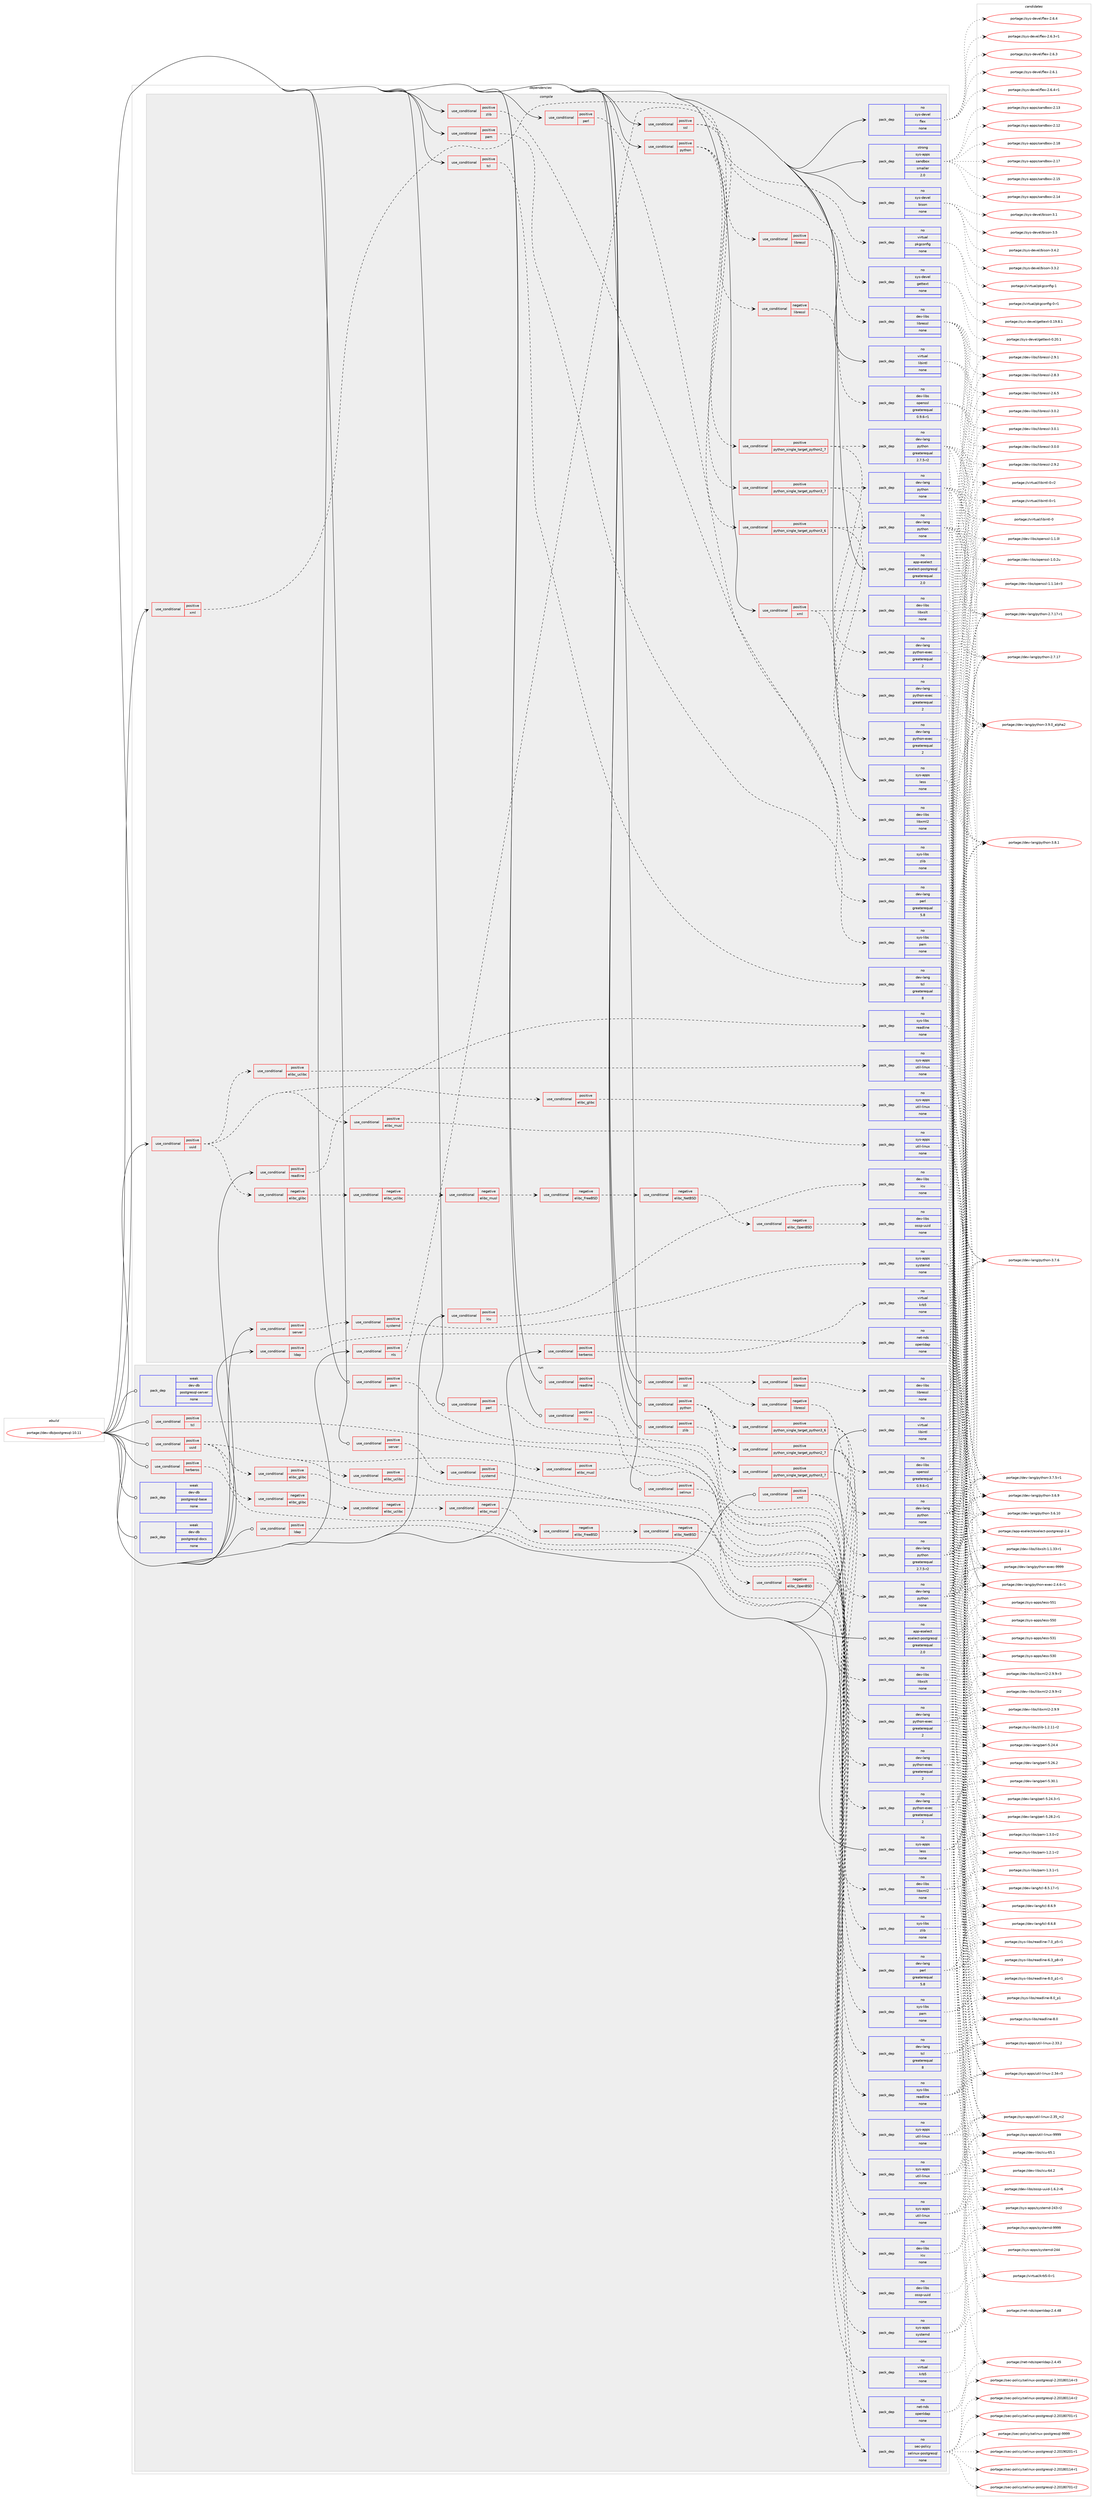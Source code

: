 digraph prolog {

# *************
# Graph options
# *************

newrank=true;
concentrate=true;
compound=true;
graph [rankdir=LR,fontname=Helvetica,fontsize=10,ranksep=1.5];#, ranksep=2.5, nodesep=0.2];
edge  [arrowhead=vee];
node  [fontname=Helvetica,fontsize=10];

# **********
# The ebuild
# **********

subgraph cluster_leftcol {
color=gray;
label=<<i>ebuild</i>>;
id [label="portage://dev-db/postgresql-10.11", color=red, width=4, href="../dev-db/postgresql-10.11.svg"];
}

# ****************
# The dependencies
# ****************

subgraph cluster_midcol {
color=gray;
label=<<i>dependencies</i>>;
subgraph cluster_compile {
fillcolor="#eeeeee";
style=filled;
label=<<i>compile</i>>;
subgraph cond137198 {
dependency579618 [label=<<TABLE BORDER="0" CELLBORDER="1" CELLSPACING="0" CELLPADDING="4"><TR><TD ROWSPAN="3" CELLPADDING="10">use_conditional</TD></TR><TR><TD>positive</TD></TR><TR><TD>icu</TD></TR></TABLE>>, shape=none, color=red];
subgraph pack435232 {
dependency579619 [label=<<TABLE BORDER="0" CELLBORDER="1" CELLSPACING="0" CELLPADDING="4" WIDTH="220"><TR><TD ROWSPAN="6" CELLPADDING="30">pack_dep</TD></TR><TR><TD WIDTH="110">no</TD></TR><TR><TD>dev-libs</TD></TR><TR><TD>icu</TD></TR><TR><TD>none</TD></TR><TR><TD></TD></TR></TABLE>>, shape=none, color=blue];
}
dependency579618:e -> dependency579619:w [weight=20,style="dashed",arrowhead="vee"];
}
id:e -> dependency579618:w [weight=20,style="solid",arrowhead="vee"];
subgraph cond137199 {
dependency579620 [label=<<TABLE BORDER="0" CELLBORDER="1" CELLSPACING="0" CELLPADDING="4"><TR><TD ROWSPAN="3" CELLPADDING="10">use_conditional</TD></TR><TR><TD>positive</TD></TR><TR><TD>kerberos</TD></TR></TABLE>>, shape=none, color=red];
subgraph pack435233 {
dependency579621 [label=<<TABLE BORDER="0" CELLBORDER="1" CELLSPACING="0" CELLPADDING="4" WIDTH="220"><TR><TD ROWSPAN="6" CELLPADDING="30">pack_dep</TD></TR><TR><TD WIDTH="110">no</TD></TR><TR><TD>virtual</TD></TR><TR><TD>krb5</TD></TR><TR><TD>none</TD></TR><TR><TD></TD></TR></TABLE>>, shape=none, color=blue];
}
dependency579620:e -> dependency579621:w [weight=20,style="dashed",arrowhead="vee"];
}
id:e -> dependency579620:w [weight=20,style="solid",arrowhead="vee"];
subgraph cond137200 {
dependency579622 [label=<<TABLE BORDER="0" CELLBORDER="1" CELLSPACING="0" CELLPADDING="4"><TR><TD ROWSPAN="3" CELLPADDING="10">use_conditional</TD></TR><TR><TD>positive</TD></TR><TR><TD>ldap</TD></TR></TABLE>>, shape=none, color=red];
subgraph pack435234 {
dependency579623 [label=<<TABLE BORDER="0" CELLBORDER="1" CELLSPACING="0" CELLPADDING="4" WIDTH="220"><TR><TD ROWSPAN="6" CELLPADDING="30">pack_dep</TD></TR><TR><TD WIDTH="110">no</TD></TR><TR><TD>net-nds</TD></TR><TR><TD>openldap</TD></TR><TR><TD>none</TD></TR><TR><TD></TD></TR></TABLE>>, shape=none, color=blue];
}
dependency579622:e -> dependency579623:w [weight=20,style="dashed",arrowhead="vee"];
}
id:e -> dependency579622:w [weight=20,style="solid",arrowhead="vee"];
subgraph cond137201 {
dependency579624 [label=<<TABLE BORDER="0" CELLBORDER="1" CELLSPACING="0" CELLPADDING="4"><TR><TD ROWSPAN="3" CELLPADDING="10">use_conditional</TD></TR><TR><TD>positive</TD></TR><TR><TD>nls</TD></TR></TABLE>>, shape=none, color=red];
subgraph pack435235 {
dependency579625 [label=<<TABLE BORDER="0" CELLBORDER="1" CELLSPACING="0" CELLPADDING="4" WIDTH="220"><TR><TD ROWSPAN="6" CELLPADDING="30">pack_dep</TD></TR><TR><TD WIDTH="110">no</TD></TR><TR><TD>sys-devel</TD></TR><TR><TD>gettext</TD></TR><TR><TD>none</TD></TR><TR><TD></TD></TR></TABLE>>, shape=none, color=blue];
}
dependency579624:e -> dependency579625:w [weight=20,style="dashed",arrowhead="vee"];
}
id:e -> dependency579624:w [weight=20,style="solid",arrowhead="vee"];
subgraph cond137202 {
dependency579626 [label=<<TABLE BORDER="0" CELLBORDER="1" CELLSPACING="0" CELLPADDING="4"><TR><TD ROWSPAN="3" CELLPADDING="10">use_conditional</TD></TR><TR><TD>positive</TD></TR><TR><TD>pam</TD></TR></TABLE>>, shape=none, color=red];
subgraph pack435236 {
dependency579627 [label=<<TABLE BORDER="0" CELLBORDER="1" CELLSPACING="0" CELLPADDING="4" WIDTH="220"><TR><TD ROWSPAN="6" CELLPADDING="30">pack_dep</TD></TR><TR><TD WIDTH="110">no</TD></TR><TR><TD>sys-libs</TD></TR><TR><TD>pam</TD></TR><TR><TD>none</TD></TR><TR><TD></TD></TR></TABLE>>, shape=none, color=blue];
}
dependency579626:e -> dependency579627:w [weight=20,style="dashed",arrowhead="vee"];
}
id:e -> dependency579626:w [weight=20,style="solid",arrowhead="vee"];
subgraph cond137203 {
dependency579628 [label=<<TABLE BORDER="0" CELLBORDER="1" CELLSPACING="0" CELLPADDING="4"><TR><TD ROWSPAN="3" CELLPADDING="10">use_conditional</TD></TR><TR><TD>positive</TD></TR><TR><TD>perl</TD></TR></TABLE>>, shape=none, color=red];
subgraph pack435237 {
dependency579629 [label=<<TABLE BORDER="0" CELLBORDER="1" CELLSPACING="0" CELLPADDING="4" WIDTH="220"><TR><TD ROWSPAN="6" CELLPADDING="30">pack_dep</TD></TR><TR><TD WIDTH="110">no</TD></TR><TR><TD>dev-lang</TD></TR><TR><TD>perl</TD></TR><TR><TD>greaterequal</TD></TR><TR><TD>5.8</TD></TR></TABLE>>, shape=none, color=blue];
}
dependency579628:e -> dependency579629:w [weight=20,style="dashed",arrowhead="vee"];
}
id:e -> dependency579628:w [weight=20,style="solid",arrowhead="vee"];
subgraph cond137204 {
dependency579630 [label=<<TABLE BORDER="0" CELLBORDER="1" CELLSPACING="0" CELLPADDING="4"><TR><TD ROWSPAN="3" CELLPADDING="10">use_conditional</TD></TR><TR><TD>positive</TD></TR><TR><TD>python</TD></TR></TABLE>>, shape=none, color=red];
subgraph cond137205 {
dependency579631 [label=<<TABLE BORDER="0" CELLBORDER="1" CELLSPACING="0" CELLPADDING="4"><TR><TD ROWSPAN="3" CELLPADDING="10">use_conditional</TD></TR><TR><TD>positive</TD></TR><TR><TD>python_single_target_python2_7</TD></TR></TABLE>>, shape=none, color=red];
subgraph pack435238 {
dependency579632 [label=<<TABLE BORDER="0" CELLBORDER="1" CELLSPACING="0" CELLPADDING="4" WIDTH="220"><TR><TD ROWSPAN="6" CELLPADDING="30">pack_dep</TD></TR><TR><TD WIDTH="110">no</TD></TR><TR><TD>dev-lang</TD></TR><TR><TD>python</TD></TR><TR><TD>greaterequal</TD></TR><TR><TD>2.7.5-r2</TD></TR></TABLE>>, shape=none, color=blue];
}
dependency579631:e -> dependency579632:w [weight=20,style="dashed",arrowhead="vee"];
subgraph pack435239 {
dependency579633 [label=<<TABLE BORDER="0" CELLBORDER="1" CELLSPACING="0" CELLPADDING="4" WIDTH="220"><TR><TD ROWSPAN="6" CELLPADDING="30">pack_dep</TD></TR><TR><TD WIDTH="110">no</TD></TR><TR><TD>dev-lang</TD></TR><TR><TD>python-exec</TD></TR><TR><TD>greaterequal</TD></TR><TR><TD>2</TD></TR></TABLE>>, shape=none, color=blue];
}
dependency579631:e -> dependency579633:w [weight=20,style="dashed",arrowhead="vee"];
}
dependency579630:e -> dependency579631:w [weight=20,style="dashed",arrowhead="vee"];
subgraph cond137206 {
dependency579634 [label=<<TABLE BORDER="0" CELLBORDER="1" CELLSPACING="0" CELLPADDING="4"><TR><TD ROWSPAN="3" CELLPADDING="10">use_conditional</TD></TR><TR><TD>positive</TD></TR><TR><TD>python_single_target_python3_6</TD></TR></TABLE>>, shape=none, color=red];
subgraph pack435240 {
dependency579635 [label=<<TABLE BORDER="0" CELLBORDER="1" CELLSPACING="0" CELLPADDING="4" WIDTH="220"><TR><TD ROWSPAN="6" CELLPADDING="30">pack_dep</TD></TR><TR><TD WIDTH="110">no</TD></TR><TR><TD>dev-lang</TD></TR><TR><TD>python</TD></TR><TR><TD>none</TD></TR><TR><TD></TD></TR></TABLE>>, shape=none, color=blue];
}
dependency579634:e -> dependency579635:w [weight=20,style="dashed",arrowhead="vee"];
subgraph pack435241 {
dependency579636 [label=<<TABLE BORDER="0" CELLBORDER="1" CELLSPACING="0" CELLPADDING="4" WIDTH="220"><TR><TD ROWSPAN="6" CELLPADDING="30">pack_dep</TD></TR><TR><TD WIDTH="110">no</TD></TR><TR><TD>dev-lang</TD></TR><TR><TD>python-exec</TD></TR><TR><TD>greaterequal</TD></TR><TR><TD>2</TD></TR></TABLE>>, shape=none, color=blue];
}
dependency579634:e -> dependency579636:w [weight=20,style="dashed",arrowhead="vee"];
}
dependency579630:e -> dependency579634:w [weight=20,style="dashed",arrowhead="vee"];
subgraph cond137207 {
dependency579637 [label=<<TABLE BORDER="0" CELLBORDER="1" CELLSPACING="0" CELLPADDING="4"><TR><TD ROWSPAN="3" CELLPADDING="10">use_conditional</TD></TR><TR><TD>positive</TD></TR><TR><TD>python_single_target_python3_7</TD></TR></TABLE>>, shape=none, color=red];
subgraph pack435242 {
dependency579638 [label=<<TABLE BORDER="0" CELLBORDER="1" CELLSPACING="0" CELLPADDING="4" WIDTH="220"><TR><TD ROWSPAN="6" CELLPADDING="30">pack_dep</TD></TR><TR><TD WIDTH="110">no</TD></TR><TR><TD>dev-lang</TD></TR><TR><TD>python</TD></TR><TR><TD>none</TD></TR><TR><TD></TD></TR></TABLE>>, shape=none, color=blue];
}
dependency579637:e -> dependency579638:w [weight=20,style="dashed",arrowhead="vee"];
subgraph pack435243 {
dependency579639 [label=<<TABLE BORDER="0" CELLBORDER="1" CELLSPACING="0" CELLPADDING="4" WIDTH="220"><TR><TD ROWSPAN="6" CELLPADDING="30">pack_dep</TD></TR><TR><TD WIDTH="110">no</TD></TR><TR><TD>dev-lang</TD></TR><TR><TD>python-exec</TD></TR><TR><TD>greaterequal</TD></TR><TR><TD>2</TD></TR></TABLE>>, shape=none, color=blue];
}
dependency579637:e -> dependency579639:w [weight=20,style="dashed",arrowhead="vee"];
}
dependency579630:e -> dependency579637:w [weight=20,style="dashed",arrowhead="vee"];
}
id:e -> dependency579630:w [weight=20,style="solid",arrowhead="vee"];
subgraph cond137208 {
dependency579640 [label=<<TABLE BORDER="0" CELLBORDER="1" CELLSPACING="0" CELLPADDING="4"><TR><TD ROWSPAN="3" CELLPADDING="10">use_conditional</TD></TR><TR><TD>positive</TD></TR><TR><TD>readline</TD></TR></TABLE>>, shape=none, color=red];
subgraph pack435244 {
dependency579641 [label=<<TABLE BORDER="0" CELLBORDER="1" CELLSPACING="0" CELLPADDING="4" WIDTH="220"><TR><TD ROWSPAN="6" CELLPADDING="30">pack_dep</TD></TR><TR><TD WIDTH="110">no</TD></TR><TR><TD>sys-libs</TD></TR><TR><TD>readline</TD></TR><TR><TD>none</TD></TR><TR><TD></TD></TR></TABLE>>, shape=none, color=blue];
}
dependency579640:e -> dependency579641:w [weight=20,style="dashed",arrowhead="vee"];
}
id:e -> dependency579640:w [weight=20,style="solid",arrowhead="vee"];
subgraph cond137209 {
dependency579642 [label=<<TABLE BORDER="0" CELLBORDER="1" CELLSPACING="0" CELLPADDING="4"><TR><TD ROWSPAN="3" CELLPADDING="10">use_conditional</TD></TR><TR><TD>positive</TD></TR><TR><TD>server</TD></TR></TABLE>>, shape=none, color=red];
subgraph cond137210 {
dependency579643 [label=<<TABLE BORDER="0" CELLBORDER="1" CELLSPACING="0" CELLPADDING="4"><TR><TD ROWSPAN="3" CELLPADDING="10">use_conditional</TD></TR><TR><TD>positive</TD></TR><TR><TD>systemd</TD></TR></TABLE>>, shape=none, color=red];
subgraph pack435245 {
dependency579644 [label=<<TABLE BORDER="0" CELLBORDER="1" CELLSPACING="0" CELLPADDING="4" WIDTH="220"><TR><TD ROWSPAN="6" CELLPADDING="30">pack_dep</TD></TR><TR><TD WIDTH="110">no</TD></TR><TR><TD>sys-apps</TD></TR><TR><TD>systemd</TD></TR><TR><TD>none</TD></TR><TR><TD></TD></TR></TABLE>>, shape=none, color=blue];
}
dependency579643:e -> dependency579644:w [weight=20,style="dashed",arrowhead="vee"];
}
dependency579642:e -> dependency579643:w [weight=20,style="dashed",arrowhead="vee"];
}
id:e -> dependency579642:w [weight=20,style="solid",arrowhead="vee"];
subgraph cond137211 {
dependency579645 [label=<<TABLE BORDER="0" CELLBORDER="1" CELLSPACING="0" CELLPADDING="4"><TR><TD ROWSPAN="3" CELLPADDING="10">use_conditional</TD></TR><TR><TD>positive</TD></TR><TR><TD>ssl</TD></TR></TABLE>>, shape=none, color=red];
subgraph cond137212 {
dependency579646 [label=<<TABLE BORDER="0" CELLBORDER="1" CELLSPACING="0" CELLPADDING="4"><TR><TD ROWSPAN="3" CELLPADDING="10">use_conditional</TD></TR><TR><TD>negative</TD></TR><TR><TD>libressl</TD></TR></TABLE>>, shape=none, color=red];
subgraph pack435246 {
dependency579647 [label=<<TABLE BORDER="0" CELLBORDER="1" CELLSPACING="0" CELLPADDING="4" WIDTH="220"><TR><TD ROWSPAN="6" CELLPADDING="30">pack_dep</TD></TR><TR><TD WIDTH="110">no</TD></TR><TR><TD>dev-libs</TD></TR><TR><TD>openssl</TD></TR><TR><TD>greaterequal</TD></TR><TR><TD>0.9.6-r1</TD></TR></TABLE>>, shape=none, color=blue];
}
dependency579646:e -> dependency579647:w [weight=20,style="dashed",arrowhead="vee"];
}
dependency579645:e -> dependency579646:w [weight=20,style="dashed",arrowhead="vee"];
subgraph cond137213 {
dependency579648 [label=<<TABLE BORDER="0" CELLBORDER="1" CELLSPACING="0" CELLPADDING="4"><TR><TD ROWSPAN="3" CELLPADDING="10">use_conditional</TD></TR><TR><TD>positive</TD></TR><TR><TD>libressl</TD></TR></TABLE>>, shape=none, color=red];
subgraph pack435247 {
dependency579649 [label=<<TABLE BORDER="0" CELLBORDER="1" CELLSPACING="0" CELLPADDING="4" WIDTH="220"><TR><TD ROWSPAN="6" CELLPADDING="30">pack_dep</TD></TR><TR><TD WIDTH="110">no</TD></TR><TR><TD>dev-libs</TD></TR><TR><TD>libressl</TD></TR><TR><TD>none</TD></TR><TR><TD></TD></TR></TABLE>>, shape=none, color=blue];
}
dependency579648:e -> dependency579649:w [weight=20,style="dashed",arrowhead="vee"];
}
dependency579645:e -> dependency579648:w [weight=20,style="dashed",arrowhead="vee"];
}
id:e -> dependency579645:w [weight=20,style="solid",arrowhead="vee"];
subgraph cond137214 {
dependency579650 [label=<<TABLE BORDER="0" CELLBORDER="1" CELLSPACING="0" CELLPADDING="4"><TR><TD ROWSPAN="3" CELLPADDING="10">use_conditional</TD></TR><TR><TD>positive</TD></TR><TR><TD>tcl</TD></TR></TABLE>>, shape=none, color=red];
subgraph pack435248 {
dependency579651 [label=<<TABLE BORDER="0" CELLBORDER="1" CELLSPACING="0" CELLPADDING="4" WIDTH="220"><TR><TD ROWSPAN="6" CELLPADDING="30">pack_dep</TD></TR><TR><TD WIDTH="110">no</TD></TR><TR><TD>dev-lang</TD></TR><TR><TD>tcl</TD></TR><TR><TD>greaterequal</TD></TR><TR><TD>8</TD></TR></TABLE>>, shape=none, color=blue];
}
dependency579650:e -> dependency579651:w [weight=20,style="dashed",arrowhead="vee"];
}
id:e -> dependency579650:w [weight=20,style="solid",arrowhead="vee"];
subgraph cond137215 {
dependency579652 [label=<<TABLE BORDER="0" CELLBORDER="1" CELLSPACING="0" CELLPADDING="4"><TR><TD ROWSPAN="3" CELLPADDING="10">use_conditional</TD></TR><TR><TD>positive</TD></TR><TR><TD>uuid</TD></TR></TABLE>>, shape=none, color=red];
subgraph cond137216 {
dependency579653 [label=<<TABLE BORDER="0" CELLBORDER="1" CELLSPACING="0" CELLPADDING="4"><TR><TD ROWSPAN="3" CELLPADDING="10">use_conditional</TD></TR><TR><TD>positive</TD></TR><TR><TD>elibc_glibc</TD></TR></TABLE>>, shape=none, color=red];
subgraph pack435249 {
dependency579654 [label=<<TABLE BORDER="0" CELLBORDER="1" CELLSPACING="0" CELLPADDING="4" WIDTH="220"><TR><TD ROWSPAN="6" CELLPADDING="30">pack_dep</TD></TR><TR><TD WIDTH="110">no</TD></TR><TR><TD>sys-apps</TD></TR><TR><TD>util-linux</TD></TR><TR><TD>none</TD></TR><TR><TD></TD></TR></TABLE>>, shape=none, color=blue];
}
dependency579653:e -> dependency579654:w [weight=20,style="dashed",arrowhead="vee"];
}
dependency579652:e -> dependency579653:w [weight=20,style="dashed",arrowhead="vee"];
subgraph cond137217 {
dependency579655 [label=<<TABLE BORDER="0" CELLBORDER="1" CELLSPACING="0" CELLPADDING="4"><TR><TD ROWSPAN="3" CELLPADDING="10">use_conditional</TD></TR><TR><TD>positive</TD></TR><TR><TD>elibc_uclibc</TD></TR></TABLE>>, shape=none, color=red];
subgraph pack435250 {
dependency579656 [label=<<TABLE BORDER="0" CELLBORDER="1" CELLSPACING="0" CELLPADDING="4" WIDTH="220"><TR><TD ROWSPAN="6" CELLPADDING="30">pack_dep</TD></TR><TR><TD WIDTH="110">no</TD></TR><TR><TD>sys-apps</TD></TR><TR><TD>util-linux</TD></TR><TR><TD>none</TD></TR><TR><TD></TD></TR></TABLE>>, shape=none, color=blue];
}
dependency579655:e -> dependency579656:w [weight=20,style="dashed",arrowhead="vee"];
}
dependency579652:e -> dependency579655:w [weight=20,style="dashed",arrowhead="vee"];
subgraph cond137218 {
dependency579657 [label=<<TABLE BORDER="0" CELLBORDER="1" CELLSPACING="0" CELLPADDING="4"><TR><TD ROWSPAN="3" CELLPADDING="10">use_conditional</TD></TR><TR><TD>positive</TD></TR><TR><TD>elibc_musl</TD></TR></TABLE>>, shape=none, color=red];
subgraph pack435251 {
dependency579658 [label=<<TABLE BORDER="0" CELLBORDER="1" CELLSPACING="0" CELLPADDING="4" WIDTH="220"><TR><TD ROWSPAN="6" CELLPADDING="30">pack_dep</TD></TR><TR><TD WIDTH="110">no</TD></TR><TR><TD>sys-apps</TD></TR><TR><TD>util-linux</TD></TR><TR><TD>none</TD></TR><TR><TD></TD></TR></TABLE>>, shape=none, color=blue];
}
dependency579657:e -> dependency579658:w [weight=20,style="dashed",arrowhead="vee"];
}
dependency579652:e -> dependency579657:w [weight=20,style="dashed",arrowhead="vee"];
subgraph cond137219 {
dependency579659 [label=<<TABLE BORDER="0" CELLBORDER="1" CELLSPACING="0" CELLPADDING="4"><TR><TD ROWSPAN="3" CELLPADDING="10">use_conditional</TD></TR><TR><TD>negative</TD></TR><TR><TD>elibc_glibc</TD></TR></TABLE>>, shape=none, color=red];
subgraph cond137220 {
dependency579660 [label=<<TABLE BORDER="0" CELLBORDER="1" CELLSPACING="0" CELLPADDING="4"><TR><TD ROWSPAN="3" CELLPADDING="10">use_conditional</TD></TR><TR><TD>negative</TD></TR><TR><TD>elibc_uclibc</TD></TR></TABLE>>, shape=none, color=red];
subgraph cond137221 {
dependency579661 [label=<<TABLE BORDER="0" CELLBORDER="1" CELLSPACING="0" CELLPADDING="4"><TR><TD ROWSPAN="3" CELLPADDING="10">use_conditional</TD></TR><TR><TD>negative</TD></TR><TR><TD>elibc_musl</TD></TR></TABLE>>, shape=none, color=red];
subgraph cond137222 {
dependency579662 [label=<<TABLE BORDER="0" CELLBORDER="1" CELLSPACING="0" CELLPADDING="4"><TR><TD ROWSPAN="3" CELLPADDING="10">use_conditional</TD></TR><TR><TD>negative</TD></TR><TR><TD>elibc_FreeBSD</TD></TR></TABLE>>, shape=none, color=red];
subgraph cond137223 {
dependency579663 [label=<<TABLE BORDER="0" CELLBORDER="1" CELLSPACING="0" CELLPADDING="4"><TR><TD ROWSPAN="3" CELLPADDING="10">use_conditional</TD></TR><TR><TD>negative</TD></TR><TR><TD>elibc_NetBSD</TD></TR></TABLE>>, shape=none, color=red];
subgraph cond137224 {
dependency579664 [label=<<TABLE BORDER="0" CELLBORDER="1" CELLSPACING="0" CELLPADDING="4"><TR><TD ROWSPAN="3" CELLPADDING="10">use_conditional</TD></TR><TR><TD>negative</TD></TR><TR><TD>elibc_OpenBSD</TD></TR></TABLE>>, shape=none, color=red];
subgraph pack435252 {
dependency579665 [label=<<TABLE BORDER="0" CELLBORDER="1" CELLSPACING="0" CELLPADDING="4" WIDTH="220"><TR><TD ROWSPAN="6" CELLPADDING="30">pack_dep</TD></TR><TR><TD WIDTH="110">no</TD></TR><TR><TD>dev-libs</TD></TR><TR><TD>ossp-uuid</TD></TR><TR><TD>none</TD></TR><TR><TD></TD></TR></TABLE>>, shape=none, color=blue];
}
dependency579664:e -> dependency579665:w [weight=20,style="dashed",arrowhead="vee"];
}
dependency579663:e -> dependency579664:w [weight=20,style="dashed",arrowhead="vee"];
}
dependency579662:e -> dependency579663:w [weight=20,style="dashed",arrowhead="vee"];
}
dependency579661:e -> dependency579662:w [weight=20,style="dashed",arrowhead="vee"];
}
dependency579660:e -> dependency579661:w [weight=20,style="dashed",arrowhead="vee"];
}
dependency579659:e -> dependency579660:w [weight=20,style="dashed",arrowhead="vee"];
}
dependency579652:e -> dependency579659:w [weight=20,style="dashed",arrowhead="vee"];
}
id:e -> dependency579652:w [weight=20,style="solid",arrowhead="vee"];
subgraph cond137225 {
dependency579666 [label=<<TABLE BORDER="0" CELLBORDER="1" CELLSPACING="0" CELLPADDING="4"><TR><TD ROWSPAN="3" CELLPADDING="10">use_conditional</TD></TR><TR><TD>positive</TD></TR><TR><TD>xml</TD></TR></TABLE>>, shape=none, color=red];
subgraph pack435253 {
dependency579667 [label=<<TABLE BORDER="0" CELLBORDER="1" CELLSPACING="0" CELLPADDING="4" WIDTH="220"><TR><TD ROWSPAN="6" CELLPADDING="30">pack_dep</TD></TR><TR><TD WIDTH="110">no</TD></TR><TR><TD>dev-libs</TD></TR><TR><TD>libxml2</TD></TR><TR><TD>none</TD></TR><TR><TD></TD></TR></TABLE>>, shape=none, color=blue];
}
dependency579666:e -> dependency579667:w [weight=20,style="dashed",arrowhead="vee"];
subgraph pack435254 {
dependency579668 [label=<<TABLE BORDER="0" CELLBORDER="1" CELLSPACING="0" CELLPADDING="4" WIDTH="220"><TR><TD ROWSPAN="6" CELLPADDING="30">pack_dep</TD></TR><TR><TD WIDTH="110">no</TD></TR><TR><TD>dev-libs</TD></TR><TR><TD>libxslt</TD></TR><TR><TD>none</TD></TR><TR><TD></TD></TR></TABLE>>, shape=none, color=blue];
}
dependency579666:e -> dependency579668:w [weight=20,style="dashed",arrowhead="vee"];
}
id:e -> dependency579666:w [weight=20,style="solid",arrowhead="vee"];
subgraph cond137226 {
dependency579669 [label=<<TABLE BORDER="0" CELLBORDER="1" CELLSPACING="0" CELLPADDING="4"><TR><TD ROWSPAN="3" CELLPADDING="10">use_conditional</TD></TR><TR><TD>positive</TD></TR><TR><TD>xml</TD></TR></TABLE>>, shape=none, color=red];
subgraph pack435255 {
dependency579670 [label=<<TABLE BORDER="0" CELLBORDER="1" CELLSPACING="0" CELLPADDING="4" WIDTH="220"><TR><TD ROWSPAN="6" CELLPADDING="30">pack_dep</TD></TR><TR><TD WIDTH="110">no</TD></TR><TR><TD>virtual</TD></TR><TR><TD>pkgconfig</TD></TR><TR><TD>none</TD></TR><TR><TD></TD></TR></TABLE>>, shape=none, color=blue];
}
dependency579669:e -> dependency579670:w [weight=20,style="dashed",arrowhead="vee"];
}
id:e -> dependency579669:w [weight=20,style="solid",arrowhead="vee"];
subgraph cond137227 {
dependency579671 [label=<<TABLE BORDER="0" CELLBORDER="1" CELLSPACING="0" CELLPADDING="4"><TR><TD ROWSPAN="3" CELLPADDING="10">use_conditional</TD></TR><TR><TD>positive</TD></TR><TR><TD>zlib</TD></TR></TABLE>>, shape=none, color=red];
subgraph pack435256 {
dependency579672 [label=<<TABLE BORDER="0" CELLBORDER="1" CELLSPACING="0" CELLPADDING="4" WIDTH="220"><TR><TD ROWSPAN="6" CELLPADDING="30">pack_dep</TD></TR><TR><TD WIDTH="110">no</TD></TR><TR><TD>sys-libs</TD></TR><TR><TD>zlib</TD></TR><TR><TD>none</TD></TR><TR><TD></TD></TR></TABLE>>, shape=none, color=blue];
}
dependency579671:e -> dependency579672:w [weight=20,style="dashed",arrowhead="vee"];
}
id:e -> dependency579671:w [weight=20,style="solid",arrowhead="vee"];
subgraph pack435257 {
dependency579673 [label=<<TABLE BORDER="0" CELLBORDER="1" CELLSPACING="0" CELLPADDING="4" WIDTH="220"><TR><TD ROWSPAN="6" CELLPADDING="30">pack_dep</TD></TR><TR><TD WIDTH="110">no</TD></TR><TR><TD>app-eselect</TD></TR><TR><TD>eselect-postgresql</TD></TR><TR><TD>greaterequal</TD></TR><TR><TD>2.0</TD></TR></TABLE>>, shape=none, color=blue];
}
id:e -> dependency579673:w [weight=20,style="solid",arrowhead="vee"];
subgraph pack435258 {
dependency579674 [label=<<TABLE BORDER="0" CELLBORDER="1" CELLSPACING="0" CELLPADDING="4" WIDTH="220"><TR><TD ROWSPAN="6" CELLPADDING="30">pack_dep</TD></TR><TR><TD WIDTH="110">no</TD></TR><TR><TD>sys-apps</TD></TR><TR><TD>less</TD></TR><TR><TD>none</TD></TR><TR><TD></TD></TR></TABLE>>, shape=none, color=blue];
}
id:e -> dependency579674:w [weight=20,style="solid",arrowhead="vee"];
subgraph pack435259 {
dependency579675 [label=<<TABLE BORDER="0" CELLBORDER="1" CELLSPACING="0" CELLPADDING="4" WIDTH="220"><TR><TD ROWSPAN="6" CELLPADDING="30">pack_dep</TD></TR><TR><TD WIDTH="110">no</TD></TR><TR><TD>sys-devel</TD></TR><TR><TD>bison</TD></TR><TR><TD>none</TD></TR><TR><TD></TD></TR></TABLE>>, shape=none, color=blue];
}
id:e -> dependency579675:w [weight=20,style="solid",arrowhead="vee"];
subgraph pack435260 {
dependency579676 [label=<<TABLE BORDER="0" CELLBORDER="1" CELLSPACING="0" CELLPADDING="4" WIDTH="220"><TR><TD ROWSPAN="6" CELLPADDING="30">pack_dep</TD></TR><TR><TD WIDTH="110">no</TD></TR><TR><TD>sys-devel</TD></TR><TR><TD>flex</TD></TR><TR><TD>none</TD></TR><TR><TD></TD></TR></TABLE>>, shape=none, color=blue];
}
id:e -> dependency579676:w [weight=20,style="solid",arrowhead="vee"];
subgraph pack435261 {
dependency579677 [label=<<TABLE BORDER="0" CELLBORDER="1" CELLSPACING="0" CELLPADDING="4" WIDTH="220"><TR><TD ROWSPAN="6" CELLPADDING="30">pack_dep</TD></TR><TR><TD WIDTH="110">no</TD></TR><TR><TD>virtual</TD></TR><TR><TD>libintl</TD></TR><TR><TD>none</TD></TR><TR><TD></TD></TR></TABLE>>, shape=none, color=blue];
}
id:e -> dependency579677:w [weight=20,style="solid",arrowhead="vee"];
subgraph pack435262 {
dependency579678 [label=<<TABLE BORDER="0" CELLBORDER="1" CELLSPACING="0" CELLPADDING="4" WIDTH="220"><TR><TD ROWSPAN="6" CELLPADDING="30">pack_dep</TD></TR><TR><TD WIDTH="110">strong</TD></TR><TR><TD>sys-apps</TD></TR><TR><TD>sandbox</TD></TR><TR><TD>smaller</TD></TR><TR><TD>2.0</TD></TR></TABLE>>, shape=none, color=blue];
}
id:e -> dependency579678:w [weight=20,style="solid",arrowhead="vee"];
}
subgraph cluster_compileandrun {
fillcolor="#eeeeee";
style=filled;
label=<<i>compile and run</i>>;
}
subgraph cluster_run {
fillcolor="#eeeeee";
style=filled;
label=<<i>run</i>>;
subgraph cond137228 {
dependency579679 [label=<<TABLE BORDER="0" CELLBORDER="1" CELLSPACING="0" CELLPADDING="4"><TR><TD ROWSPAN="3" CELLPADDING="10">use_conditional</TD></TR><TR><TD>positive</TD></TR><TR><TD>icu</TD></TR></TABLE>>, shape=none, color=red];
subgraph pack435263 {
dependency579680 [label=<<TABLE BORDER="0" CELLBORDER="1" CELLSPACING="0" CELLPADDING="4" WIDTH="220"><TR><TD ROWSPAN="6" CELLPADDING="30">pack_dep</TD></TR><TR><TD WIDTH="110">no</TD></TR><TR><TD>dev-libs</TD></TR><TR><TD>icu</TD></TR><TR><TD>none</TD></TR><TR><TD></TD></TR></TABLE>>, shape=none, color=blue];
}
dependency579679:e -> dependency579680:w [weight=20,style="dashed",arrowhead="vee"];
}
id:e -> dependency579679:w [weight=20,style="solid",arrowhead="odot"];
subgraph cond137229 {
dependency579681 [label=<<TABLE BORDER="0" CELLBORDER="1" CELLSPACING="0" CELLPADDING="4"><TR><TD ROWSPAN="3" CELLPADDING="10">use_conditional</TD></TR><TR><TD>positive</TD></TR><TR><TD>kerberos</TD></TR></TABLE>>, shape=none, color=red];
subgraph pack435264 {
dependency579682 [label=<<TABLE BORDER="0" CELLBORDER="1" CELLSPACING="0" CELLPADDING="4" WIDTH="220"><TR><TD ROWSPAN="6" CELLPADDING="30">pack_dep</TD></TR><TR><TD WIDTH="110">no</TD></TR><TR><TD>virtual</TD></TR><TR><TD>krb5</TD></TR><TR><TD>none</TD></TR><TR><TD></TD></TR></TABLE>>, shape=none, color=blue];
}
dependency579681:e -> dependency579682:w [weight=20,style="dashed",arrowhead="vee"];
}
id:e -> dependency579681:w [weight=20,style="solid",arrowhead="odot"];
subgraph cond137230 {
dependency579683 [label=<<TABLE BORDER="0" CELLBORDER="1" CELLSPACING="0" CELLPADDING="4"><TR><TD ROWSPAN="3" CELLPADDING="10">use_conditional</TD></TR><TR><TD>positive</TD></TR><TR><TD>ldap</TD></TR></TABLE>>, shape=none, color=red];
subgraph pack435265 {
dependency579684 [label=<<TABLE BORDER="0" CELLBORDER="1" CELLSPACING="0" CELLPADDING="4" WIDTH="220"><TR><TD ROWSPAN="6" CELLPADDING="30">pack_dep</TD></TR><TR><TD WIDTH="110">no</TD></TR><TR><TD>net-nds</TD></TR><TR><TD>openldap</TD></TR><TR><TD>none</TD></TR><TR><TD></TD></TR></TABLE>>, shape=none, color=blue];
}
dependency579683:e -> dependency579684:w [weight=20,style="dashed",arrowhead="vee"];
}
id:e -> dependency579683:w [weight=20,style="solid",arrowhead="odot"];
subgraph cond137231 {
dependency579685 [label=<<TABLE BORDER="0" CELLBORDER="1" CELLSPACING="0" CELLPADDING="4"><TR><TD ROWSPAN="3" CELLPADDING="10">use_conditional</TD></TR><TR><TD>positive</TD></TR><TR><TD>pam</TD></TR></TABLE>>, shape=none, color=red];
subgraph pack435266 {
dependency579686 [label=<<TABLE BORDER="0" CELLBORDER="1" CELLSPACING="0" CELLPADDING="4" WIDTH="220"><TR><TD ROWSPAN="6" CELLPADDING="30">pack_dep</TD></TR><TR><TD WIDTH="110">no</TD></TR><TR><TD>sys-libs</TD></TR><TR><TD>pam</TD></TR><TR><TD>none</TD></TR><TR><TD></TD></TR></TABLE>>, shape=none, color=blue];
}
dependency579685:e -> dependency579686:w [weight=20,style="dashed",arrowhead="vee"];
}
id:e -> dependency579685:w [weight=20,style="solid",arrowhead="odot"];
subgraph cond137232 {
dependency579687 [label=<<TABLE BORDER="0" CELLBORDER="1" CELLSPACING="0" CELLPADDING="4"><TR><TD ROWSPAN="3" CELLPADDING="10">use_conditional</TD></TR><TR><TD>positive</TD></TR><TR><TD>perl</TD></TR></TABLE>>, shape=none, color=red];
subgraph pack435267 {
dependency579688 [label=<<TABLE BORDER="0" CELLBORDER="1" CELLSPACING="0" CELLPADDING="4" WIDTH="220"><TR><TD ROWSPAN="6" CELLPADDING="30">pack_dep</TD></TR><TR><TD WIDTH="110">no</TD></TR><TR><TD>dev-lang</TD></TR><TR><TD>perl</TD></TR><TR><TD>greaterequal</TD></TR><TR><TD>5.8</TD></TR></TABLE>>, shape=none, color=blue];
}
dependency579687:e -> dependency579688:w [weight=20,style="dashed",arrowhead="vee"];
}
id:e -> dependency579687:w [weight=20,style="solid",arrowhead="odot"];
subgraph cond137233 {
dependency579689 [label=<<TABLE BORDER="0" CELLBORDER="1" CELLSPACING="0" CELLPADDING="4"><TR><TD ROWSPAN="3" CELLPADDING="10">use_conditional</TD></TR><TR><TD>positive</TD></TR><TR><TD>python</TD></TR></TABLE>>, shape=none, color=red];
subgraph cond137234 {
dependency579690 [label=<<TABLE BORDER="0" CELLBORDER="1" CELLSPACING="0" CELLPADDING="4"><TR><TD ROWSPAN="3" CELLPADDING="10">use_conditional</TD></TR><TR><TD>positive</TD></TR><TR><TD>python_single_target_python2_7</TD></TR></TABLE>>, shape=none, color=red];
subgraph pack435268 {
dependency579691 [label=<<TABLE BORDER="0" CELLBORDER="1" CELLSPACING="0" CELLPADDING="4" WIDTH="220"><TR><TD ROWSPAN="6" CELLPADDING="30">pack_dep</TD></TR><TR><TD WIDTH="110">no</TD></TR><TR><TD>dev-lang</TD></TR><TR><TD>python</TD></TR><TR><TD>greaterequal</TD></TR><TR><TD>2.7.5-r2</TD></TR></TABLE>>, shape=none, color=blue];
}
dependency579690:e -> dependency579691:w [weight=20,style="dashed",arrowhead="vee"];
subgraph pack435269 {
dependency579692 [label=<<TABLE BORDER="0" CELLBORDER="1" CELLSPACING="0" CELLPADDING="4" WIDTH="220"><TR><TD ROWSPAN="6" CELLPADDING="30">pack_dep</TD></TR><TR><TD WIDTH="110">no</TD></TR><TR><TD>dev-lang</TD></TR><TR><TD>python-exec</TD></TR><TR><TD>greaterequal</TD></TR><TR><TD>2</TD></TR></TABLE>>, shape=none, color=blue];
}
dependency579690:e -> dependency579692:w [weight=20,style="dashed",arrowhead="vee"];
}
dependency579689:e -> dependency579690:w [weight=20,style="dashed",arrowhead="vee"];
subgraph cond137235 {
dependency579693 [label=<<TABLE BORDER="0" CELLBORDER="1" CELLSPACING="0" CELLPADDING="4"><TR><TD ROWSPAN="3" CELLPADDING="10">use_conditional</TD></TR><TR><TD>positive</TD></TR><TR><TD>python_single_target_python3_6</TD></TR></TABLE>>, shape=none, color=red];
subgraph pack435270 {
dependency579694 [label=<<TABLE BORDER="0" CELLBORDER="1" CELLSPACING="0" CELLPADDING="4" WIDTH="220"><TR><TD ROWSPAN="6" CELLPADDING="30">pack_dep</TD></TR><TR><TD WIDTH="110">no</TD></TR><TR><TD>dev-lang</TD></TR><TR><TD>python</TD></TR><TR><TD>none</TD></TR><TR><TD></TD></TR></TABLE>>, shape=none, color=blue];
}
dependency579693:e -> dependency579694:w [weight=20,style="dashed",arrowhead="vee"];
subgraph pack435271 {
dependency579695 [label=<<TABLE BORDER="0" CELLBORDER="1" CELLSPACING="0" CELLPADDING="4" WIDTH="220"><TR><TD ROWSPAN="6" CELLPADDING="30">pack_dep</TD></TR><TR><TD WIDTH="110">no</TD></TR><TR><TD>dev-lang</TD></TR><TR><TD>python-exec</TD></TR><TR><TD>greaterequal</TD></TR><TR><TD>2</TD></TR></TABLE>>, shape=none, color=blue];
}
dependency579693:e -> dependency579695:w [weight=20,style="dashed",arrowhead="vee"];
}
dependency579689:e -> dependency579693:w [weight=20,style="dashed",arrowhead="vee"];
subgraph cond137236 {
dependency579696 [label=<<TABLE BORDER="0" CELLBORDER="1" CELLSPACING="0" CELLPADDING="4"><TR><TD ROWSPAN="3" CELLPADDING="10">use_conditional</TD></TR><TR><TD>positive</TD></TR><TR><TD>python_single_target_python3_7</TD></TR></TABLE>>, shape=none, color=red];
subgraph pack435272 {
dependency579697 [label=<<TABLE BORDER="0" CELLBORDER="1" CELLSPACING="0" CELLPADDING="4" WIDTH="220"><TR><TD ROWSPAN="6" CELLPADDING="30">pack_dep</TD></TR><TR><TD WIDTH="110">no</TD></TR><TR><TD>dev-lang</TD></TR><TR><TD>python</TD></TR><TR><TD>none</TD></TR><TR><TD></TD></TR></TABLE>>, shape=none, color=blue];
}
dependency579696:e -> dependency579697:w [weight=20,style="dashed",arrowhead="vee"];
subgraph pack435273 {
dependency579698 [label=<<TABLE BORDER="0" CELLBORDER="1" CELLSPACING="0" CELLPADDING="4" WIDTH="220"><TR><TD ROWSPAN="6" CELLPADDING="30">pack_dep</TD></TR><TR><TD WIDTH="110">no</TD></TR><TR><TD>dev-lang</TD></TR><TR><TD>python-exec</TD></TR><TR><TD>greaterequal</TD></TR><TR><TD>2</TD></TR></TABLE>>, shape=none, color=blue];
}
dependency579696:e -> dependency579698:w [weight=20,style="dashed",arrowhead="vee"];
}
dependency579689:e -> dependency579696:w [weight=20,style="dashed",arrowhead="vee"];
}
id:e -> dependency579689:w [weight=20,style="solid",arrowhead="odot"];
subgraph cond137237 {
dependency579699 [label=<<TABLE BORDER="0" CELLBORDER="1" CELLSPACING="0" CELLPADDING="4"><TR><TD ROWSPAN="3" CELLPADDING="10">use_conditional</TD></TR><TR><TD>positive</TD></TR><TR><TD>readline</TD></TR></TABLE>>, shape=none, color=red];
subgraph pack435274 {
dependency579700 [label=<<TABLE BORDER="0" CELLBORDER="1" CELLSPACING="0" CELLPADDING="4" WIDTH="220"><TR><TD ROWSPAN="6" CELLPADDING="30">pack_dep</TD></TR><TR><TD WIDTH="110">no</TD></TR><TR><TD>sys-libs</TD></TR><TR><TD>readline</TD></TR><TR><TD>none</TD></TR><TR><TD></TD></TR></TABLE>>, shape=none, color=blue];
}
dependency579699:e -> dependency579700:w [weight=20,style="dashed",arrowhead="vee"];
}
id:e -> dependency579699:w [weight=20,style="solid",arrowhead="odot"];
subgraph cond137238 {
dependency579701 [label=<<TABLE BORDER="0" CELLBORDER="1" CELLSPACING="0" CELLPADDING="4"><TR><TD ROWSPAN="3" CELLPADDING="10">use_conditional</TD></TR><TR><TD>positive</TD></TR><TR><TD>selinux</TD></TR></TABLE>>, shape=none, color=red];
subgraph pack435275 {
dependency579702 [label=<<TABLE BORDER="0" CELLBORDER="1" CELLSPACING="0" CELLPADDING="4" WIDTH="220"><TR><TD ROWSPAN="6" CELLPADDING="30">pack_dep</TD></TR><TR><TD WIDTH="110">no</TD></TR><TR><TD>sec-policy</TD></TR><TR><TD>selinux-postgresql</TD></TR><TR><TD>none</TD></TR><TR><TD></TD></TR></TABLE>>, shape=none, color=blue];
}
dependency579701:e -> dependency579702:w [weight=20,style="dashed",arrowhead="vee"];
}
id:e -> dependency579701:w [weight=20,style="solid",arrowhead="odot"];
subgraph cond137239 {
dependency579703 [label=<<TABLE BORDER="0" CELLBORDER="1" CELLSPACING="0" CELLPADDING="4"><TR><TD ROWSPAN="3" CELLPADDING="10">use_conditional</TD></TR><TR><TD>positive</TD></TR><TR><TD>server</TD></TR></TABLE>>, shape=none, color=red];
subgraph cond137240 {
dependency579704 [label=<<TABLE BORDER="0" CELLBORDER="1" CELLSPACING="0" CELLPADDING="4"><TR><TD ROWSPAN="3" CELLPADDING="10">use_conditional</TD></TR><TR><TD>positive</TD></TR><TR><TD>systemd</TD></TR></TABLE>>, shape=none, color=red];
subgraph pack435276 {
dependency579705 [label=<<TABLE BORDER="0" CELLBORDER="1" CELLSPACING="0" CELLPADDING="4" WIDTH="220"><TR><TD ROWSPAN="6" CELLPADDING="30">pack_dep</TD></TR><TR><TD WIDTH="110">no</TD></TR><TR><TD>sys-apps</TD></TR><TR><TD>systemd</TD></TR><TR><TD>none</TD></TR><TR><TD></TD></TR></TABLE>>, shape=none, color=blue];
}
dependency579704:e -> dependency579705:w [weight=20,style="dashed",arrowhead="vee"];
}
dependency579703:e -> dependency579704:w [weight=20,style="dashed",arrowhead="vee"];
}
id:e -> dependency579703:w [weight=20,style="solid",arrowhead="odot"];
subgraph cond137241 {
dependency579706 [label=<<TABLE BORDER="0" CELLBORDER="1" CELLSPACING="0" CELLPADDING="4"><TR><TD ROWSPAN="3" CELLPADDING="10">use_conditional</TD></TR><TR><TD>positive</TD></TR><TR><TD>ssl</TD></TR></TABLE>>, shape=none, color=red];
subgraph cond137242 {
dependency579707 [label=<<TABLE BORDER="0" CELLBORDER="1" CELLSPACING="0" CELLPADDING="4"><TR><TD ROWSPAN="3" CELLPADDING="10">use_conditional</TD></TR><TR><TD>negative</TD></TR><TR><TD>libressl</TD></TR></TABLE>>, shape=none, color=red];
subgraph pack435277 {
dependency579708 [label=<<TABLE BORDER="0" CELLBORDER="1" CELLSPACING="0" CELLPADDING="4" WIDTH="220"><TR><TD ROWSPAN="6" CELLPADDING="30">pack_dep</TD></TR><TR><TD WIDTH="110">no</TD></TR><TR><TD>dev-libs</TD></TR><TR><TD>openssl</TD></TR><TR><TD>greaterequal</TD></TR><TR><TD>0.9.6-r1</TD></TR></TABLE>>, shape=none, color=blue];
}
dependency579707:e -> dependency579708:w [weight=20,style="dashed",arrowhead="vee"];
}
dependency579706:e -> dependency579707:w [weight=20,style="dashed",arrowhead="vee"];
subgraph cond137243 {
dependency579709 [label=<<TABLE BORDER="0" CELLBORDER="1" CELLSPACING="0" CELLPADDING="4"><TR><TD ROWSPAN="3" CELLPADDING="10">use_conditional</TD></TR><TR><TD>positive</TD></TR><TR><TD>libressl</TD></TR></TABLE>>, shape=none, color=red];
subgraph pack435278 {
dependency579710 [label=<<TABLE BORDER="0" CELLBORDER="1" CELLSPACING="0" CELLPADDING="4" WIDTH="220"><TR><TD ROWSPAN="6" CELLPADDING="30">pack_dep</TD></TR><TR><TD WIDTH="110">no</TD></TR><TR><TD>dev-libs</TD></TR><TR><TD>libressl</TD></TR><TR><TD>none</TD></TR><TR><TD></TD></TR></TABLE>>, shape=none, color=blue];
}
dependency579709:e -> dependency579710:w [weight=20,style="dashed",arrowhead="vee"];
}
dependency579706:e -> dependency579709:w [weight=20,style="dashed",arrowhead="vee"];
}
id:e -> dependency579706:w [weight=20,style="solid",arrowhead="odot"];
subgraph cond137244 {
dependency579711 [label=<<TABLE BORDER="0" CELLBORDER="1" CELLSPACING="0" CELLPADDING="4"><TR><TD ROWSPAN="3" CELLPADDING="10">use_conditional</TD></TR><TR><TD>positive</TD></TR><TR><TD>tcl</TD></TR></TABLE>>, shape=none, color=red];
subgraph pack435279 {
dependency579712 [label=<<TABLE BORDER="0" CELLBORDER="1" CELLSPACING="0" CELLPADDING="4" WIDTH="220"><TR><TD ROWSPAN="6" CELLPADDING="30">pack_dep</TD></TR><TR><TD WIDTH="110">no</TD></TR><TR><TD>dev-lang</TD></TR><TR><TD>tcl</TD></TR><TR><TD>greaterequal</TD></TR><TR><TD>8</TD></TR></TABLE>>, shape=none, color=blue];
}
dependency579711:e -> dependency579712:w [weight=20,style="dashed",arrowhead="vee"];
}
id:e -> dependency579711:w [weight=20,style="solid",arrowhead="odot"];
subgraph cond137245 {
dependency579713 [label=<<TABLE BORDER="0" CELLBORDER="1" CELLSPACING="0" CELLPADDING="4"><TR><TD ROWSPAN="3" CELLPADDING="10">use_conditional</TD></TR><TR><TD>positive</TD></TR><TR><TD>uuid</TD></TR></TABLE>>, shape=none, color=red];
subgraph cond137246 {
dependency579714 [label=<<TABLE BORDER="0" CELLBORDER="1" CELLSPACING="0" CELLPADDING="4"><TR><TD ROWSPAN="3" CELLPADDING="10">use_conditional</TD></TR><TR><TD>positive</TD></TR><TR><TD>elibc_glibc</TD></TR></TABLE>>, shape=none, color=red];
subgraph pack435280 {
dependency579715 [label=<<TABLE BORDER="0" CELLBORDER="1" CELLSPACING="0" CELLPADDING="4" WIDTH="220"><TR><TD ROWSPAN="6" CELLPADDING="30">pack_dep</TD></TR><TR><TD WIDTH="110">no</TD></TR><TR><TD>sys-apps</TD></TR><TR><TD>util-linux</TD></TR><TR><TD>none</TD></TR><TR><TD></TD></TR></TABLE>>, shape=none, color=blue];
}
dependency579714:e -> dependency579715:w [weight=20,style="dashed",arrowhead="vee"];
}
dependency579713:e -> dependency579714:w [weight=20,style="dashed",arrowhead="vee"];
subgraph cond137247 {
dependency579716 [label=<<TABLE BORDER="0" CELLBORDER="1" CELLSPACING="0" CELLPADDING="4"><TR><TD ROWSPAN="3" CELLPADDING="10">use_conditional</TD></TR><TR><TD>positive</TD></TR><TR><TD>elibc_uclibc</TD></TR></TABLE>>, shape=none, color=red];
subgraph pack435281 {
dependency579717 [label=<<TABLE BORDER="0" CELLBORDER="1" CELLSPACING="0" CELLPADDING="4" WIDTH="220"><TR><TD ROWSPAN="6" CELLPADDING="30">pack_dep</TD></TR><TR><TD WIDTH="110">no</TD></TR><TR><TD>sys-apps</TD></TR><TR><TD>util-linux</TD></TR><TR><TD>none</TD></TR><TR><TD></TD></TR></TABLE>>, shape=none, color=blue];
}
dependency579716:e -> dependency579717:w [weight=20,style="dashed",arrowhead="vee"];
}
dependency579713:e -> dependency579716:w [weight=20,style="dashed",arrowhead="vee"];
subgraph cond137248 {
dependency579718 [label=<<TABLE BORDER="0" CELLBORDER="1" CELLSPACING="0" CELLPADDING="4"><TR><TD ROWSPAN="3" CELLPADDING="10">use_conditional</TD></TR><TR><TD>positive</TD></TR><TR><TD>elibc_musl</TD></TR></TABLE>>, shape=none, color=red];
subgraph pack435282 {
dependency579719 [label=<<TABLE BORDER="0" CELLBORDER="1" CELLSPACING="0" CELLPADDING="4" WIDTH="220"><TR><TD ROWSPAN="6" CELLPADDING="30">pack_dep</TD></TR><TR><TD WIDTH="110">no</TD></TR><TR><TD>sys-apps</TD></TR><TR><TD>util-linux</TD></TR><TR><TD>none</TD></TR><TR><TD></TD></TR></TABLE>>, shape=none, color=blue];
}
dependency579718:e -> dependency579719:w [weight=20,style="dashed",arrowhead="vee"];
}
dependency579713:e -> dependency579718:w [weight=20,style="dashed",arrowhead="vee"];
subgraph cond137249 {
dependency579720 [label=<<TABLE BORDER="0" CELLBORDER="1" CELLSPACING="0" CELLPADDING="4"><TR><TD ROWSPAN="3" CELLPADDING="10">use_conditional</TD></TR><TR><TD>negative</TD></TR><TR><TD>elibc_glibc</TD></TR></TABLE>>, shape=none, color=red];
subgraph cond137250 {
dependency579721 [label=<<TABLE BORDER="0" CELLBORDER="1" CELLSPACING="0" CELLPADDING="4"><TR><TD ROWSPAN="3" CELLPADDING="10">use_conditional</TD></TR><TR><TD>negative</TD></TR><TR><TD>elibc_uclibc</TD></TR></TABLE>>, shape=none, color=red];
subgraph cond137251 {
dependency579722 [label=<<TABLE BORDER="0" CELLBORDER="1" CELLSPACING="0" CELLPADDING="4"><TR><TD ROWSPAN="3" CELLPADDING="10">use_conditional</TD></TR><TR><TD>negative</TD></TR><TR><TD>elibc_musl</TD></TR></TABLE>>, shape=none, color=red];
subgraph cond137252 {
dependency579723 [label=<<TABLE BORDER="0" CELLBORDER="1" CELLSPACING="0" CELLPADDING="4"><TR><TD ROWSPAN="3" CELLPADDING="10">use_conditional</TD></TR><TR><TD>negative</TD></TR><TR><TD>elibc_FreeBSD</TD></TR></TABLE>>, shape=none, color=red];
subgraph cond137253 {
dependency579724 [label=<<TABLE BORDER="0" CELLBORDER="1" CELLSPACING="0" CELLPADDING="4"><TR><TD ROWSPAN="3" CELLPADDING="10">use_conditional</TD></TR><TR><TD>negative</TD></TR><TR><TD>elibc_NetBSD</TD></TR></TABLE>>, shape=none, color=red];
subgraph cond137254 {
dependency579725 [label=<<TABLE BORDER="0" CELLBORDER="1" CELLSPACING="0" CELLPADDING="4"><TR><TD ROWSPAN="3" CELLPADDING="10">use_conditional</TD></TR><TR><TD>negative</TD></TR><TR><TD>elibc_OpenBSD</TD></TR></TABLE>>, shape=none, color=red];
subgraph pack435283 {
dependency579726 [label=<<TABLE BORDER="0" CELLBORDER="1" CELLSPACING="0" CELLPADDING="4" WIDTH="220"><TR><TD ROWSPAN="6" CELLPADDING="30">pack_dep</TD></TR><TR><TD WIDTH="110">no</TD></TR><TR><TD>dev-libs</TD></TR><TR><TD>ossp-uuid</TD></TR><TR><TD>none</TD></TR><TR><TD></TD></TR></TABLE>>, shape=none, color=blue];
}
dependency579725:e -> dependency579726:w [weight=20,style="dashed",arrowhead="vee"];
}
dependency579724:e -> dependency579725:w [weight=20,style="dashed",arrowhead="vee"];
}
dependency579723:e -> dependency579724:w [weight=20,style="dashed",arrowhead="vee"];
}
dependency579722:e -> dependency579723:w [weight=20,style="dashed",arrowhead="vee"];
}
dependency579721:e -> dependency579722:w [weight=20,style="dashed",arrowhead="vee"];
}
dependency579720:e -> dependency579721:w [weight=20,style="dashed",arrowhead="vee"];
}
dependency579713:e -> dependency579720:w [weight=20,style="dashed",arrowhead="vee"];
}
id:e -> dependency579713:w [weight=20,style="solid",arrowhead="odot"];
subgraph cond137255 {
dependency579727 [label=<<TABLE BORDER="0" CELLBORDER="1" CELLSPACING="0" CELLPADDING="4"><TR><TD ROWSPAN="3" CELLPADDING="10">use_conditional</TD></TR><TR><TD>positive</TD></TR><TR><TD>xml</TD></TR></TABLE>>, shape=none, color=red];
subgraph pack435284 {
dependency579728 [label=<<TABLE BORDER="0" CELLBORDER="1" CELLSPACING="0" CELLPADDING="4" WIDTH="220"><TR><TD ROWSPAN="6" CELLPADDING="30">pack_dep</TD></TR><TR><TD WIDTH="110">no</TD></TR><TR><TD>dev-libs</TD></TR><TR><TD>libxml2</TD></TR><TR><TD>none</TD></TR><TR><TD></TD></TR></TABLE>>, shape=none, color=blue];
}
dependency579727:e -> dependency579728:w [weight=20,style="dashed",arrowhead="vee"];
subgraph pack435285 {
dependency579729 [label=<<TABLE BORDER="0" CELLBORDER="1" CELLSPACING="0" CELLPADDING="4" WIDTH="220"><TR><TD ROWSPAN="6" CELLPADDING="30">pack_dep</TD></TR><TR><TD WIDTH="110">no</TD></TR><TR><TD>dev-libs</TD></TR><TR><TD>libxslt</TD></TR><TR><TD>none</TD></TR><TR><TD></TD></TR></TABLE>>, shape=none, color=blue];
}
dependency579727:e -> dependency579729:w [weight=20,style="dashed",arrowhead="vee"];
}
id:e -> dependency579727:w [weight=20,style="solid",arrowhead="odot"];
subgraph cond137256 {
dependency579730 [label=<<TABLE BORDER="0" CELLBORDER="1" CELLSPACING="0" CELLPADDING="4"><TR><TD ROWSPAN="3" CELLPADDING="10">use_conditional</TD></TR><TR><TD>positive</TD></TR><TR><TD>zlib</TD></TR></TABLE>>, shape=none, color=red];
subgraph pack435286 {
dependency579731 [label=<<TABLE BORDER="0" CELLBORDER="1" CELLSPACING="0" CELLPADDING="4" WIDTH="220"><TR><TD ROWSPAN="6" CELLPADDING="30">pack_dep</TD></TR><TR><TD WIDTH="110">no</TD></TR><TR><TD>sys-libs</TD></TR><TR><TD>zlib</TD></TR><TR><TD>none</TD></TR><TR><TD></TD></TR></TABLE>>, shape=none, color=blue];
}
dependency579730:e -> dependency579731:w [weight=20,style="dashed",arrowhead="vee"];
}
id:e -> dependency579730:w [weight=20,style="solid",arrowhead="odot"];
subgraph pack435287 {
dependency579732 [label=<<TABLE BORDER="0" CELLBORDER="1" CELLSPACING="0" CELLPADDING="4" WIDTH="220"><TR><TD ROWSPAN="6" CELLPADDING="30">pack_dep</TD></TR><TR><TD WIDTH="110">no</TD></TR><TR><TD>app-eselect</TD></TR><TR><TD>eselect-postgresql</TD></TR><TR><TD>greaterequal</TD></TR><TR><TD>2.0</TD></TR></TABLE>>, shape=none, color=blue];
}
id:e -> dependency579732:w [weight=20,style="solid",arrowhead="odot"];
subgraph pack435288 {
dependency579733 [label=<<TABLE BORDER="0" CELLBORDER="1" CELLSPACING="0" CELLPADDING="4" WIDTH="220"><TR><TD ROWSPAN="6" CELLPADDING="30">pack_dep</TD></TR><TR><TD WIDTH="110">no</TD></TR><TR><TD>sys-apps</TD></TR><TR><TD>less</TD></TR><TR><TD>none</TD></TR><TR><TD></TD></TR></TABLE>>, shape=none, color=blue];
}
id:e -> dependency579733:w [weight=20,style="solid",arrowhead="odot"];
subgraph pack435289 {
dependency579734 [label=<<TABLE BORDER="0" CELLBORDER="1" CELLSPACING="0" CELLPADDING="4" WIDTH="220"><TR><TD ROWSPAN="6" CELLPADDING="30">pack_dep</TD></TR><TR><TD WIDTH="110">no</TD></TR><TR><TD>virtual</TD></TR><TR><TD>libintl</TD></TR><TR><TD>none</TD></TR><TR><TD></TD></TR></TABLE>>, shape=none, color=blue];
}
id:e -> dependency579734:w [weight=20,style="solid",arrowhead="odot"];
subgraph pack435290 {
dependency579735 [label=<<TABLE BORDER="0" CELLBORDER="1" CELLSPACING="0" CELLPADDING="4" WIDTH="220"><TR><TD ROWSPAN="6" CELLPADDING="30">pack_dep</TD></TR><TR><TD WIDTH="110">weak</TD></TR><TR><TD>dev-db</TD></TR><TR><TD>postgresql-base</TD></TR><TR><TD>none</TD></TR><TR><TD></TD></TR></TABLE>>, shape=none, color=blue];
}
id:e -> dependency579735:w [weight=20,style="solid",arrowhead="odot"];
subgraph pack435291 {
dependency579736 [label=<<TABLE BORDER="0" CELLBORDER="1" CELLSPACING="0" CELLPADDING="4" WIDTH="220"><TR><TD ROWSPAN="6" CELLPADDING="30">pack_dep</TD></TR><TR><TD WIDTH="110">weak</TD></TR><TR><TD>dev-db</TD></TR><TR><TD>postgresql-docs</TD></TR><TR><TD>none</TD></TR><TR><TD></TD></TR></TABLE>>, shape=none, color=blue];
}
id:e -> dependency579736:w [weight=20,style="solid",arrowhead="odot"];
subgraph pack435292 {
dependency579737 [label=<<TABLE BORDER="0" CELLBORDER="1" CELLSPACING="0" CELLPADDING="4" WIDTH="220"><TR><TD ROWSPAN="6" CELLPADDING="30">pack_dep</TD></TR><TR><TD WIDTH="110">weak</TD></TR><TR><TD>dev-db</TD></TR><TR><TD>postgresql-server</TD></TR><TR><TD>none</TD></TR><TR><TD></TD></TR></TABLE>>, shape=none, color=blue];
}
id:e -> dependency579737:w [weight=20,style="solid",arrowhead="odot"];
}
}

# **************
# The candidates
# **************

subgraph cluster_choices {
rank=same;
color=gray;
label=<<i>candidates</i>>;

subgraph choice435232 {
color=black;
nodesep=1;
choice100101118451081059811547105991174554534649 [label="portage://dev-libs/icu-65.1", color=red, width=4,href="../dev-libs/icu-65.1.svg"];
choice100101118451081059811547105991174554524650 [label="portage://dev-libs/icu-64.2", color=red, width=4,href="../dev-libs/icu-64.2.svg"];
dependency579619:e -> choice100101118451081059811547105991174554534649:w [style=dotted,weight="100"];
dependency579619:e -> choice100101118451081059811547105991174554524650:w [style=dotted,weight="100"];
}
subgraph choice435233 {
color=black;
nodesep=1;
choice1181051141161179710847107114985345484511449 [label="portage://virtual/krb5-0-r1", color=red, width=4,href="../virtual/krb5-0-r1.svg"];
dependency579621:e -> choice1181051141161179710847107114985345484511449:w [style=dotted,weight="100"];
}
subgraph choice435234 {
color=black;
nodesep=1;
choice11010111645110100115471111121011101081009711245504652465256 [label="portage://net-nds/openldap-2.4.48", color=red, width=4,href="../net-nds/openldap-2.4.48.svg"];
choice11010111645110100115471111121011101081009711245504652465253 [label="portage://net-nds/openldap-2.4.45", color=red, width=4,href="../net-nds/openldap-2.4.45.svg"];
dependency579623:e -> choice11010111645110100115471111121011101081009711245504652465256:w [style=dotted,weight="100"];
dependency579623:e -> choice11010111645110100115471111121011101081009711245504652465253:w [style=dotted,weight="100"];
}
subgraph choice435235 {
color=black;
nodesep=1;
choice115121115451001011181011084710310111611610112011645484650484649 [label="portage://sys-devel/gettext-0.20.1", color=red, width=4,href="../sys-devel/gettext-0.20.1.svg"];
choice1151211154510010111810110847103101116116101120116454846495746564649 [label="portage://sys-devel/gettext-0.19.8.1", color=red, width=4,href="../sys-devel/gettext-0.19.8.1.svg"];
dependency579625:e -> choice115121115451001011181011084710310111611610112011645484650484649:w [style=dotted,weight="100"];
dependency579625:e -> choice1151211154510010111810110847103101116116101120116454846495746564649:w [style=dotted,weight="100"];
}
subgraph choice435236 {
color=black;
nodesep=1;
choice115121115451081059811547112971094549465146494511449 [label="portage://sys-libs/pam-1.3.1-r1", color=red, width=4,href="../sys-libs/pam-1.3.1-r1.svg"];
choice115121115451081059811547112971094549465146484511450 [label="portage://sys-libs/pam-1.3.0-r2", color=red, width=4,href="../sys-libs/pam-1.3.0-r2.svg"];
choice115121115451081059811547112971094549465046494511450 [label="portage://sys-libs/pam-1.2.1-r2", color=red, width=4,href="../sys-libs/pam-1.2.1-r2.svg"];
dependency579627:e -> choice115121115451081059811547112971094549465146494511449:w [style=dotted,weight="100"];
dependency579627:e -> choice115121115451081059811547112971094549465146484511450:w [style=dotted,weight="100"];
dependency579627:e -> choice115121115451081059811547112971094549465046494511450:w [style=dotted,weight="100"];
}
subgraph choice435237 {
color=black;
nodesep=1;
choice10010111845108971101034711210111410845534651484649 [label="portage://dev-lang/perl-5.30.1", color=red, width=4,href="../dev-lang/perl-5.30.1.svg"];
choice100101118451089711010347112101114108455346505646504511449 [label="portage://dev-lang/perl-5.28.2-r1", color=red, width=4,href="../dev-lang/perl-5.28.2-r1.svg"];
choice10010111845108971101034711210111410845534650544650 [label="portage://dev-lang/perl-5.26.2", color=red, width=4,href="../dev-lang/perl-5.26.2.svg"];
choice10010111845108971101034711210111410845534650524652 [label="portage://dev-lang/perl-5.24.4", color=red, width=4,href="../dev-lang/perl-5.24.4.svg"];
choice100101118451089711010347112101114108455346505246514511449 [label="portage://dev-lang/perl-5.24.3-r1", color=red, width=4,href="../dev-lang/perl-5.24.3-r1.svg"];
dependency579629:e -> choice10010111845108971101034711210111410845534651484649:w [style=dotted,weight="100"];
dependency579629:e -> choice100101118451089711010347112101114108455346505646504511449:w [style=dotted,weight="100"];
dependency579629:e -> choice10010111845108971101034711210111410845534650544650:w [style=dotted,weight="100"];
dependency579629:e -> choice10010111845108971101034711210111410845534650524652:w [style=dotted,weight="100"];
dependency579629:e -> choice100101118451089711010347112101114108455346505246514511449:w [style=dotted,weight="100"];
}
subgraph choice435238 {
color=black;
nodesep=1;
choice10010111845108971101034711212111610411111045514657464895971081121049750 [label="portage://dev-lang/python-3.9.0_alpha2", color=red, width=4,href="../dev-lang/python-3.9.0_alpha2.svg"];
choice100101118451089711010347112121116104111110455146564649 [label="portage://dev-lang/python-3.8.1", color=red, width=4,href="../dev-lang/python-3.8.1.svg"];
choice100101118451089711010347112121116104111110455146554654 [label="portage://dev-lang/python-3.7.6", color=red, width=4,href="../dev-lang/python-3.7.6.svg"];
choice1001011184510897110103471121211161041111104551465546534511449 [label="portage://dev-lang/python-3.7.5-r1", color=red, width=4,href="../dev-lang/python-3.7.5-r1.svg"];
choice100101118451089711010347112121116104111110455146544657 [label="portage://dev-lang/python-3.6.9", color=red, width=4,href="../dev-lang/python-3.6.9.svg"];
choice10010111845108971101034711212111610411111045514654464948 [label="portage://dev-lang/python-3.6.10", color=red, width=4,href="../dev-lang/python-3.6.10.svg"];
choice100101118451089711010347112121116104111110455046554649554511449 [label="portage://dev-lang/python-2.7.17-r1", color=red, width=4,href="../dev-lang/python-2.7.17-r1.svg"];
choice10010111845108971101034711212111610411111045504655464955 [label="portage://dev-lang/python-2.7.17", color=red, width=4,href="../dev-lang/python-2.7.17.svg"];
dependency579632:e -> choice10010111845108971101034711212111610411111045514657464895971081121049750:w [style=dotted,weight="100"];
dependency579632:e -> choice100101118451089711010347112121116104111110455146564649:w [style=dotted,weight="100"];
dependency579632:e -> choice100101118451089711010347112121116104111110455146554654:w [style=dotted,weight="100"];
dependency579632:e -> choice1001011184510897110103471121211161041111104551465546534511449:w [style=dotted,weight="100"];
dependency579632:e -> choice100101118451089711010347112121116104111110455146544657:w [style=dotted,weight="100"];
dependency579632:e -> choice10010111845108971101034711212111610411111045514654464948:w [style=dotted,weight="100"];
dependency579632:e -> choice100101118451089711010347112121116104111110455046554649554511449:w [style=dotted,weight="100"];
dependency579632:e -> choice10010111845108971101034711212111610411111045504655464955:w [style=dotted,weight="100"];
}
subgraph choice435239 {
color=black;
nodesep=1;
choice10010111845108971101034711212111610411111045101120101994557575757 [label="portage://dev-lang/python-exec-9999", color=red, width=4,href="../dev-lang/python-exec-9999.svg"];
choice10010111845108971101034711212111610411111045101120101994550465246544511449 [label="portage://dev-lang/python-exec-2.4.6-r1", color=red, width=4,href="../dev-lang/python-exec-2.4.6-r1.svg"];
dependency579633:e -> choice10010111845108971101034711212111610411111045101120101994557575757:w [style=dotted,weight="100"];
dependency579633:e -> choice10010111845108971101034711212111610411111045101120101994550465246544511449:w [style=dotted,weight="100"];
}
subgraph choice435240 {
color=black;
nodesep=1;
choice10010111845108971101034711212111610411111045514657464895971081121049750 [label="portage://dev-lang/python-3.9.0_alpha2", color=red, width=4,href="../dev-lang/python-3.9.0_alpha2.svg"];
choice100101118451089711010347112121116104111110455146564649 [label="portage://dev-lang/python-3.8.1", color=red, width=4,href="../dev-lang/python-3.8.1.svg"];
choice100101118451089711010347112121116104111110455146554654 [label="portage://dev-lang/python-3.7.6", color=red, width=4,href="../dev-lang/python-3.7.6.svg"];
choice1001011184510897110103471121211161041111104551465546534511449 [label="portage://dev-lang/python-3.7.5-r1", color=red, width=4,href="../dev-lang/python-3.7.5-r1.svg"];
choice100101118451089711010347112121116104111110455146544657 [label="portage://dev-lang/python-3.6.9", color=red, width=4,href="../dev-lang/python-3.6.9.svg"];
choice10010111845108971101034711212111610411111045514654464948 [label="portage://dev-lang/python-3.6.10", color=red, width=4,href="../dev-lang/python-3.6.10.svg"];
choice100101118451089711010347112121116104111110455046554649554511449 [label="portage://dev-lang/python-2.7.17-r1", color=red, width=4,href="../dev-lang/python-2.7.17-r1.svg"];
choice10010111845108971101034711212111610411111045504655464955 [label="portage://dev-lang/python-2.7.17", color=red, width=4,href="../dev-lang/python-2.7.17.svg"];
dependency579635:e -> choice10010111845108971101034711212111610411111045514657464895971081121049750:w [style=dotted,weight="100"];
dependency579635:e -> choice100101118451089711010347112121116104111110455146564649:w [style=dotted,weight="100"];
dependency579635:e -> choice100101118451089711010347112121116104111110455146554654:w [style=dotted,weight="100"];
dependency579635:e -> choice1001011184510897110103471121211161041111104551465546534511449:w [style=dotted,weight="100"];
dependency579635:e -> choice100101118451089711010347112121116104111110455146544657:w [style=dotted,weight="100"];
dependency579635:e -> choice10010111845108971101034711212111610411111045514654464948:w [style=dotted,weight="100"];
dependency579635:e -> choice100101118451089711010347112121116104111110455046554649554511449:w [style=dotted,weight="100"];
dependency579635:e -> choice10010111845108971101034711212111610411111045504655464955:w [style=dotted,weight="100"];
}
subgraph choice435241 {
color=black;
nodesep=1;
choice10010111845108971101034711212111610411111045101120101994557575757 [label="portage://dev-lang/python-exec-9999", color=red, width=4,href="../dev-lang/python-exec-9999.svg"];
choice10010111845108971101034711212111610411111045101120101994550465246544511449 [label="portage://dev-lang/python-exec-2.4.6-r1", color=red, width=4,href="../dev-lang/python-exec-2.4.6-r1.svg"];
dependency579636:e -> choice10010111845108971101034711212111610411111045101120101994557575757:w [style=dotted,weight="100"];
dependency579636:e -> choice10010111845108971101034711212111610411111045101120101994550465246544511449:w [style=dotted,weight="100"];
}
subgraph choice435242 {
color=black;
nodesep=1;
choice10010111845108971101034711212111610411111045514657464895971081121049750 [label="portage://dev-lang/python-3.9.0_alpha2", color=red, width=4,href="../dev-lang/python-3.9.0_alpha2.svg"];
choice100101118451089711010347112121116104111110455146564649 [label="portage://dev-lang/python-3.8.1", color=red, width=4,href="../dev-lang/python-3.8.1.svg"];
choice100101118451089711010347112121116104111110455146554654 [label="portage://dev-lang/python-3.7.6", color=red, width=4,href="../dev-lang/python-3.7.6.svg"];
choice1001011184510897110103471121211161041111104551465546534511449 [label="portage://dev-lang/python-3.7.5-r1", color=red, width=4,href="../dev-lang/python-3.7.5-r1.svg"];
choice100101118451089711010347112121116104111110455146544657 [label="portage://dev-lang/python-3.6.9", color=red, width=4,href="../dev-lang/python-3.6.9.svg"];
choice10010111845108971101034711212111610411111045514654464948 [label="portage://dev-lang/python-3.6.10", color=red, width=4,href="../dev-lang/python-3.6.10.svg"];
choice100101118451089711010347112121116104111110455046554649554511449 [label="portage://dev-lang/python-2.7.17-r1", color=red, width=4,href="../dev-lang/python-2.7.17-r1.svg"];
choice10010111845108971101034711212111610411111045504655464955 [label="portage://dev-lang/python-2.7.17", color=red, width=4,href="../dev-lang/python-2.7.17.svg"];
dependency579638:e -> choice10010111845108971101034711212111610411111045514657464895971081121049750:w [style=dotted,weight="100"];
dependency579638:e -> choice100101118451089711010347112121116104111110455146564649:w [style=dotted,weight="100"];
dependency579638:e -> choice100101118451089711010347112121116104111110455146554654:w [style=dotted,weight="100"];
dependency579638:e -> choice1001011184510897110103471121211161041111104551465546534511449:w [style=dotted,weight="100"];
dependency579638:e -> choice100101118451089711010347112121116104111110455146544657:w [style=dotted,weight="100"];
dependency579638:e -> choice10010111845108971101034711212111610411111045514654464948:w [style=dotted,weight="100"];
dependency579638:e -> choice100101118451089711010347112121116104111110455046554649554511449:w [style=dotted,weight="100"];
dependency579638:e -> choice10010111845108971101034711212111610411111045504655464955:w [style=dotted,weight="100"];
}
subgraph choice435243 {
color=black;
nodesep=1;
choice10010111845108971101034711212111610411111045101120101994557575757 [label="portage://dev-lang/python-exec-9999", color=red, width=4,href="../dev-lang/python-exec-9999.svg"];
choice10010111845108971101034711212111610411111045101120101994550465246544511449 [label="portage://dev-lang/python-exec-2.4.6-r1", color=red, width=4,href="../dev-lang/python-exec-2.4.6-r1.svg"];
dependency579639:e -> choice10010111845108971101034711212111610411111045101120101994557575757:w [style=dotted,weight="100"];
dependency579639:e -> choice10010111845108971101034711212111610411111045101120101994550465246544511449:w [style=dotted,weight="100"];
}
subgraph choice435244 {
color=black;
nodesep=1;
choice115121115451081059811547114101971001081051101014556464895112494511449 [label="portage://sys-libs/readline-8.0_p1-r1", color=red, width=4,href="../sys-libs/readline-8.0_p1-r1.svg"];
choice11512111545108105981154711410197100108105110101455646489511249 [label="portage://sys-libs/readline-8.0_p1", color=red, width=4,href="../sys-libs/readline-8.0_p1.svg"];
choice1151211154510810598115471141019710010810511010145564648 [label="portage://sys-libs/readline-8.0", color=red, width=4,href="../sys-libs/readline-8.0.svg"];
choice115121115451081059811547114101971001081051101014555464895112534511449 [label="portage://sys-libs/readline-7.0_p5-r1", color=red, width=4,href="../sys-libs/readline-7.0_p5-r1.svg"];
choice115121115451081059811547114101971001081051101014554465195112564511451 [label="portage://sys-libs/readline-6.3_p8-r3", color=red, width=4,href="../sys-libs/readline-6.3_p8-r3.svg"];
dependency579641:e -> choice115121115451081059811547114101971001081051101014556464895112494511449:w [style=dotted,weight="100"];
dependency579641:e -> choice11512111545108105981154711410197100108105110101455646489511249:w [style=dotted,weight="100"];
dependency579641:e -> choice1151211154510810598115471141019710010810511010145564648:w [style=dotted,weight="100"];
dependency579641:e -> choice115121115451081059811547114101971001081051101014555464895112534511449:w [style=dotted,weight="100"];
dependency579641:e -> choice115121115451081059811547114101971001081051101014554465195112564511451:w [style=dotted,weight="100"];
}
subgraph choice435245 {
color=black;
nodesep=1;
choice1151211154597112112115471151211151161011091004557575757 [label="portage://sys-apps/systemd-9999", color=red, width=4,href="../sys-apps/systemd-9999.svg"];
choice11512111545971121121154711512111511610110910045505252 [label="portage://sys-apps/systemd-244", color=red, width=4,href="../sys-apps/systemd-244.svg"];
choice115121115459711211211547115121115116101109100455052514511450 [label="portage://sys-apps/systemd-243-r2", color=red, width=4,href="../sys-apps/systemd-243-r2.svg"];
dependency579644:e -> choice1151211154597112112115471151211151161011091004557575757:w [style=dotted,weight="100"];
dependency579644:e -> choice11512111545971121121154711512111511610110910045505252:w [style=dotted,weight="100"];
dependency579644:e -> choice115121115459711211211547115121115116101109100455052514511450:w [style=dotted,weight="100"];
}
subgraph choice435246 {
color=black;
nodesep=1;
choice1001011184510810598115471111121011101151151084549464946491004511451 [label="portage://dev-libs/openssl-1.1.1d-r3", color=red, width=4,href="../dev-libs/openssl-1.1.1d-r3.svg"];
choice100101118451081059811547111112101110115115108454946494648108 [label="portage://dev-libs/openssl-1.1.0l", color=red, width=4,href="../dev-libs/openssl-1.1.0l.svg"];
choice100101118451081059811547111112101110115115108454946484650117 [label="portage://dev-libs/openssl-1.0.2u", color=red, width=4,href="../dev-libs/openssl-1.0.2u.svg"];
dependency579647:e -> choice1001011184510810598115471111121011101151151084549464946491004511451:w [style=dotted,weight="100"];
dependency579647:e -> choice100101118451081059811547111112101110115115108454946494648108:w [style=dotted,weight="100"];
dependency579647:e -> choice100101118451081059811547111112101110115115108454946484650117:w [style=dotted,weight="100"];
}
subgraph choice435247 {
color=black;
nodesep=1;
choice10010111845108105981154710810598114101115115108455146484650 [label="portage://dev-libs/libressl-3.0.2", color=red, width=4,href="../dev-libs/libressl-3.0.2.svg"];
choice10010111845108105981154710810598114101115115108455146484649 [label="portage://dev-libs/libressl-3.0.1", color=red, width=4,href="../dev-libs/libressl-3.0.1.svg"];
choice10010111845108105981154710810598114101115115108455146484648 [label="portage://dev-libs/libressl-3.0.0", color=red, width=4,href="../dev-libs/libressl-3.0.0.svg"];
choice10010111845108105981154710810598114101115115108455046574650 [label="portage://dev-libs/libressl-2.9.2", color=red, width=4,href="../dev-libs/libressl-2.9.2.svg"];
choice10010111845108105981154710810598114101115115108455046574649 [label="portage://dev-libs/libressl-2.9.1", color=red, width=4,href="../dev-libs/libressl-2.9.1.svg"];
choice10010111845108105981154710810598114101115115108455046564651 [label="portage://dev-libs/libressl-2.8.3", color=red, width=4,href="../dev-libs/libressl-2.8.3.svg"];
choice10010111845108105981154710810598114101115115108455046544653 [label="portage://dev-libs/libressl-2.6.5", color=red, width=4,href="../dev-libs/libressl-2.6.5.svg"];
dependency579649:e -> choice10010111845108105981154710810598114101115115108455146484650:w [style=dotted,weight="100"];
dependency579649:e -> choice10010111845108105981154710810598114101115115108455146484649:w [style=dotted,weight="100"];
dependency579649:e -> choice10010111845108105981154710810598114101115115108455146484648:w [style=dotted,weight="100"];
dependency579649:e -> choice10010111845108105981154710810598114101115115108455046574650:w [style=dotted,weight="100"];
dependency579649:e -> choice10010111845108105981154710810598114101115115108455046574649:w [style=dotted,weight="100"];
dependency579649:e -> choice10010111845108105981154710810598114101115115108455046564651:w [style=dotted,weight="100"];
dependency579649:e -> choice10010111845108105981154710810598114101115115108455046544653:w [style=dotted,weight="100"];
}
subgraph choice435248 {
color=black;
nodesep=1;
choice10010111845108971101034711699108455646544657 [label="portage://dev-lang/tcl-8.6.9", color=red, width=4,href="../dev-lang/tcl-8.6.9.svg"];
choice10010111845108971101034711699108455646544656 [label="portage://dev-lang/tcl-8.6.8", color=red, width=4,href="../dev-lang/tcl-8.6.8.svg"];
choice10010111845108971101034711699108455646534649554511449 [label="portage://dev-lang/tcl-8.5.17-r1", color=red, width=4,href="../dev-lang/tcl-8.5.17-r1.svg"];
dependency579651:e -> choice10010111845108971101034711699108455646544657:w [style=dotted,weight="100"];
dependency579651:e -> choice10010111845108971101034711699108455646544656:w [style=dotted,weight="100"];
dependency579651:e -> choice10010111845108971101034711699108455646534649554511449:w [style=dotted,weight="100"];
}
subgraph choice435249 {
color=black;
nodesep=1;
choice115121115459711211211547117116105108451081051101171204557575757 [label="portage://sys-apps/util-linux-9999", color=red, width=4,href="../sys-apps/util-linux-9999.svg"];
choice115121115459711211211547117116105108451081051101171204550465153951149950 [label="portage://sys-apps/util-linux-2.35_rc2", color=red, width=4,href="../sys-apps/util-linux-2.35_rc2.svg"];
choice1151211154597112112115471171161051084510810511011712045504651524511451 [label="portage://sys-apps/util-linux-2.34-r3", color=red, width=4,href="../sys-apps/util-linux-2.34-r3.svg"];
choice1151211154597112112115471171161051084510810511011712045504651514650 [label="portage://sys-apps/util-linux-2.33.2", color=red, width=4,href="../sys-apps/util-linux-2.33.2.svg"];
dependency579654:e -> choice115121115459711211211547117116105108451081051101171204557575757:w [style=dotted,weight="100"];
dependency579654:e -> choice115121115459711211211547117116105108451081051101171204550465153951149950:w [style=dotted,weight="100"];
dependency579654:e -> choice1151211154597112112115471171161051084510810511011712045504651524511451:w [style=dotted,weight="100"];
dependency579654:e -> choice1151211154597112112115471171161051084510810511011712045504651514650:w [style=dotted,weight="100"];
}
subgraph choice435250 {
color=black;
nodesep=1;
choice115121115459711211211547117116105108451081051101171204557575757 [label="portage://sys-apps/util-linux-9999", color=red, width=4,href="../sys-apps/util-linux-9999.svg"];
choice115121115459711211211547117116105108451081051101171204550465153951149950 [label="portage://sys-apps/util-linux-2.35_rc2", color=red, width=4,href="../sys-apps/util-linux-2.35_rc2.svg"];
choice1151211154597112112115471171161051084510810511011712045504651524511451 [label="portage://sys-apps/util-linux-2.34-r3", color=red, width=4,href="../sys-apps/util-linux-2.34-r3.svg"];
choice1151211154597112112115471171161051084510810511011712045504651514650 [label="portage://sys-apps/util-linux-2.33.2", color=red, width=4,href="../sys-apps/util-linux-2.33.2.svg"];
dependency579656:e -> choice115121115459711211211547117116105108451081051101171204557575757:w [style=dotted,weight="100"];
dependency579656:e -> choice115121115459711211211547117116105108451081051101171204550465153951149950:w [style=dotted,weight="100"];
dependency579656:e -> choice1151211154597112112115471171161051084510810511011712045504651524511451:w [style=dotted,weight="100"];
dependency579656:e -> choice1151211154597112112115471171161051084510810511011712045504651514650:w [style=dotted,weight="100"];
}
subgraph choice435251 {
color=black;
nodesep=1;
choice115121115459711211211547117116105108451081051101171204557575757 [label="portage://sys-apps/util-linux-9999", color=red, width=4,href="../sys-apps/util-linux-9999.svg"];
choice115121115459711211211547117116105108451081051101171204550465153951149950 [label="portage://sys-apps/util-linux-2.35_rc2", color=red, width=4,href="../sys-apps/util-linux-2.35_rc2.svg"];
choice1151211154597112112115471171161051084510810511011712045504651524511451 [label="portage://sys-apps/util-linux-2.34-r3", color=red, width=4,href="../sys-apps/util-linux-2.34-r3.svg"];
choice1151211154597112112115471171161051084510810511011712045504651514650 [label="portage://sys-apps/util-linux-2.33.2", color=red, width=4,href="../sys-apps/util-linux-2.33.2.svg"];
dependency579658:e -> choice115121115459711211211547117116105108451081051101171204557575757:w [style=dotted,weight="100"];
dependency579658:e -> choice115121115459711211211547117116105108451081051101171204550465153951149950:w [style=dotted,weight="100"];
dependency579658:e -> choice1151211154597112112115471171161051084510810511011712045504651524511451:w [style=dotted,weight="100"];
dependency579658:e -> choice1151211154597112112115471171161051084510810511011712045504651514650:w [style=dotted,weight="100"];
}
subgraph choice435252 {
color=black;
nodesep=1;
choice100101118451081059811547111115115112451171171051004549465446504511454 [label="portage://dev-libs/ossp-uuid-1.6.2-r6", color=red, width=4,href="../dev-libs/ossp-uuid-1.6.2-r6.svg"];
dependency579665:e -> choice100101118451081059811547111115115112451171171051004549465446504511454:w [style=dotted,weight="100"];
}
subgraph choice435253 {
color=black;
nodesep=1;
choice10010111845108105981154710810598120109108504550465746574511451 [label="portage://dev-libs/libxml2-2.9.9-r3", color=red, width=4,href="../dev-libs/libxml2-2.9.9-r3.svg"];
choice10010111845108105981154710810598120109108504550465746574511450 [label="portage://dev-libs/libxml2-2.9.9-r2", color=red, width=4,href="../dev-libs/libxml2-2.9.9-r2.svg"];
choice1001011184510810598115471081059812010910850455046574657 [label="portage://dev-libs/libxml2-2.9.9", color=red, width=4,href="../dev-libs/libxml2-2.9.9.svg"];
dependency579667:e -> choice10010111845108105981154710810598120109108504550465746574511451:w [style=dotted,weight="100"];
dependency579667:e -> choice10010111845108105981154710810598120109108504550465746574511450:w [style=dotted,weight="100"];
dependency579667:e -> choice1001011184510810598115471081059812010910850455046574657:w [style=dotted,weight="100"];
}
subgraph choice435254 {
color=black;
nodesep=1;
choice10010111845108105981154710810598120115108116454946494651514511449 [label="portage://dev-libs/libxslt-1.1.33-r1", color=red, width=4,href="../dev-libs/libxslt-1.1.33-r1.svg"];
dependency579668:e -> choice10010111845108105981154710810598120115108116454946494651514511449:w [style=dotted,weight="100"];
}
subgraph choice435255 {
color=black;
nodesep=1;
choice1181051141161179710847112107103991111101021051034549 [label="portage://virtual/pkgconfig-1", color=red, width=4,href="../virtual/pkgconfig-1.svg"];
choice11810511411611797108471121071039911111010210510345484511449 [label="portage://virtual/pkgconfig-0-r1", color=red, width=4,href="../virtual/pkgconfig-0-r1.svg"];
dependency579670:e -> choice1181051141161179710847112107103991111101021051034549:w [style=dotted,weight="100"];
dependency579670:e -> choice11810511411611797108471121071039911111010210510345484511449:w [style=dotted,weight="100"];
}
subgraph choice435256 {
color=black;
nodesep=1;
choice11512111545108105981154712210810598454946504649494511450 [label="portage://sys-libs/zlib-1.2.11-r2", color=red, width=4,href="../sys-libs/zlib-1.2.11-r2.svg"];
dependency579672:e -> choice11512111545108105981154712210810598454946504649494511450:w [style=dotted,weight="100"];
}
subgraph choice435257 {
color=black;
nodesep=1;
choice97112112451011151011081019911647101115101108101991164511211111511610311410111511310845504652 [label="portage://app-eselect/eselect-postgresql-2.4", color=red, width=4,href="../app-eselect/eselect-postgresql-2.4.svg"];
dependency579673:e -> choice97112112451011151011081019911647101115101108101991164511211111511610311410111511310845504652:w [style=dotted,weight="100"];
}
subgraph choice435258 {
color=black;
nodesep=1;
choice11512111545971121121154710810111511545535349 [label="portage://sys-apps/less-551", color=red, width=4,href="../sys-apps/less-551.svg"];
choice11512111545971121121154710810111511545535348 [label="portage://sys-apps/less-550", color=red, width=4,href="../sys-apps/less-550.svg"];
choice11512111545971121121154710810111511545535149 [label="portage://sys-apps/less-531", color=red, width=4,href="../sys-apps/less-531.svg"];
choice11512111545971121121154710810111511545535148 [label="portage://sys-apps/less-530", color=red, width=4,href="../sys-apps/less-530.svg"];
dependency579674:e -> choice11512111545971121121154710810111511545535349:w [style=dotted,weight="100"];
dependency579674:e -> choice11512111545971121121154710810111511545535348:w [style=dotted,weight="100"];
dependency579674:e -> choice11512111545971121121154710810111511545535149:w [style=dotted,weight="100"];
dependency579674:e -> choice11512111545971121121154710810111511545535148:w [style=dotted,weight="100"];
}
subgraph choice435259 {
color=black;
nodesep=1;
choice11512111545100101118101108479810511511111045514653 [label="portage://sys-devel/bison-3.5", color=red, width=4,href="../sys-devel/bison-3.5.svg"];
choice115121115451001011181011084798105115111110455146524650 [label="portage://sys-devel/bison-3.4.2", color=red, width=4,href="../sys-devel/bison-3.4.2.svg"];
choice115121115451001011181011084798105115111110455146514650 [label="portage://sys-devel/bison-3.3.2", color=red, width=4,href="../sys-devel/bison-3.3.2.svg"];
choice11512111545100101118101108479810511511111045514649 [label="portage://sys-devel/bison-3.1", color=red, width=4,href="../sys-devel/bison-3.1.svg"];
dependency579675:e -> choice11512111545100101118101108479810511511111045514653:w [style=dotted,weight="100"];
dependency579675:e -> choice115121115451001011181011084798105115111110455146524650:w [style=dotted,weight="100"];
dependency579675:e -> choice115121115451001011181011084798105115111110455146514650:w [style=dotted,weight="100"];
dependency579675:e -> choice11512111545100101118101108479810511511111045514649:w [style=dotted,weight="100"];
}
subgraph choice435260 {
color=black;
nodesep=1;
choice11512111545100101118101108471021081011204550465446524511449 [label="portage://sys-devel/flex-2.6.4-r1", color=red, width=4,href="../sys-devel/flex-2.6.4-r1.svg"];
choice1151211154510010111810110847102108101120455046544652 [label="portage://sys-devel/flex-2.6.4", color=red, width=4,href="../sys-devel/flex-2.6.4.svg"];
choice11512111545100101118101108471021081011204550465446514511449 [label="portage://sys-devel/flex-2.6.3-r1", color=red, width=4,href="../sys-devel/flex-2.6.3-r1.svg"];
choice1151211154510010111810110847102108101120455046544651 [label="portage://sys-devel/flex-2.6.3", color=red, width=4,href="../sys-devel/flex-2.6.3.svg"];
choice1151211154510010111810110847102108101120455046544649 [label="portage://sys-devel/flex-2.6.1", color=red, width=4,href="../sys-devel/flex-2.6.1.svg"];
dependency579676:e -> choice11512111545100101118101108471021081011204550465446524511449:w [style=dotted,weight="100"];
dependency579676:e -> choice1151211154510010111810110847102108101120455046544652:w [style=dotted,weight="100"];
dependency579676:e -> choice11512111545100101118101108471021081011204550465446514511449:w [style=dotted,weight="100"];
dependency579676:e -> choice1151211154510010111810110847102108101120455046544651:w [style=dotted,weight="100"];
dependency579676:e -> choice1151211154510010111810110847102108101120455046544649:w [style=dotted,weight="100"];
}
subgraph choice435261 {
color=black;
nodesep=1;
choice11810511411611797108471081059810511011610845484511450 [label="portage://virtual/libintl-0-r2", color=red, width=4,href="../virtual/libintl-0-r2.svg"];
choice11810511411611797108471081059810511011610845484511449 [label="portage://virtual/libintl-0-r1", color=red, width=4,href="../virtual/libintl-0-r1.svg"];
choice1181051141161179710847108105981051101161084548 [label="portage://virtual/libintl-0", color=red, width=4,href="../virtual/libintl-0.svg"];
dependency579677:e -> choice11810511411611797108471081059810511011610845484511450:w [style=dotted,weight="100"];
dependency579677:e -> choice11810511411611797108471081059810511011610845484511449:w [style=dotted,weight="100"];
dependency579677:e -> choice1181051141161179710847108105981051101161084548:w [style=dotted,weight="100"];
}
subgraph choice435262 {
color=black;
nodesep=1;
choice11512111545971121121154711597110100981111204550464956 [label="portage://sys-apps/sandbox-2.18", color=red, width=4,href="../sys-apps/sandbox-2.18.svg"];
choice11512111545971121121154711597110100981111204550464955 [label="portage://sys-apps/sandbox-2.17", color=red, width=4,href="../sys-apps/sandbox-2.17.svg"];
choice11512111545971121121154711597110100981111204550464953 [label="portage://sys-apps/sandbox-2.15", color=red, width=4,href="../sys-apps/sandbox-2.15.svg"];
choice11512111545971121121154711597110100981111204550464952 [label="portage://sys-apps/sandbox-2.14", color=red, width=4,href="../sys-apps/sandbox-2.14.svg"];
choice11512111545971121121154711597110100981111204550464951 [label="portage://sys-apps/sandbox-2.13", color=red, width=4,href="../sys-apps/sandbox-2.13.svg"];
choice11512111545971121121154711597110100981111204550464950 [label="portage://sys-apps/sandbox-2.12", color=red, width=4,href="../sys-apps/sandbox-2.12.svg"];
dependency579678:e -> choice11512111545971121121154711597110100981111204550464956:w [style=dotted,weight="100"];
dependency579678:e -> choice11512111545971121121154711597110100981111204550464955:w [style=dotted,weight="100"];
dependency579678:e -> choice11512111545971121121154711597110100981111204550464953:w [style=dotted,weight="100"];
dependency579678:e -> choice11512111545971121121154711597110100981111204550464952:w [style=dotted,weight="100"];
dependency579678:e -> choice11512111545971121121154711597110100981111204550464951:w [style=dotted,weight="100"];
dependency579678:e -> choice11512111545971121121154711597110100981111204550464950:w [style=dotted,weight="100"];
}
subgraph choice435263 {
color=black;
nodesep=1;
choice100101118451081059811547105991174554534649 [label="portage://dev-libs/icu-65.1", color=red, width=4,href="../dev-libs/icu-65.1.svg"];
choice100101118451081059811547105991174554524650 [label="portage://dev-libs/icu-64.2", color=red, width=4,href="../dev-libs/icu-64.2.svg"];
dependency579680:e -> choice100101118451081059811547105991174554534649:w [style=dotted,weight="100"];
dependency579680:e -> choice100101118451081059811547105991174554524650:w [style=dotted,weight="100"];
}
subgraph choice435264 {
color=black;
nodesep=1;
choice1181051141161179710847107114985345484511449 [label="portage://virtual/krb5-0-r1", color=red, width=4,href="../virtual/krb5-0-r1.svg"];
dependency579682:e -> choice1181051141161179710847107114985345484511449:w [style=dotted,weight="100"];
}
subgraph choice435265 {
color=black;
nodesep=1;
choice11010111645110100115471111121011101081009711245504652465256 [label="portage://net-nds/openldap-2.4.48", color=red, width=4,href="../net-nds/openldap-2.4.48.svg"];
choice11010111645110100115471111121011101081009711245504652465253 [label="portage://net-nds/openldap-2.4.45", color=red, width=4,href="../net-nds/openldap-2.4.45.svg"];
dependency579684:e -> choice11010111645110100115471111121011101081009711245504652465256:w [style=dotted,weight="100"];
dependency579684:e -> choice11010111645110100115471111121011101081009711245504652465253:w [style=dotted,weight="100"];
}
subgraph choice435266 {
color=black;
nodesep=1;
choice115121115451081059811547112971094549465146494511449 [label="portage://sys-libs/pam-1.3.1-r1", color=red, width=4,href="../sys-libs/pam-1.3.1-r1.svg"];
choice115121115451081059811547112971094549465146484511450 [label="portage://sys-libs/pam-1.3.0-r2", color=red, width=4,href="../sys-libs/pam-1.3.0-r2.svg"];
choice115121115451081059811547112971094549465046494511450 [label="portage://sys-libs/pam-1.2.1-r2", color=red, width=4,href="../sys-libs/pam-1.2.1-r2.svg"];
dependency579686:e -> choice115121115451081059811547112971094549465146494511449:w [style=dotted,weight="100"];
dependency579686:e -> choice115121115451081059811547112971094549465146484511450:w [style=dotted,weight="100"];
dependency579686:e -> choice115121115451081059811547112971094549465046494511450:w [style=dotted,weight="100"];
}
subgraph choice435267 {
color=black;
nodesep=1;
choice10010111845108971101034711210111410845534651484649 [label="portage://dev-lang/perl-5.30.1", color=red, width=4,href="../dev-lang/perl-5.30.1.svg"];
choice100101118451089711010347112101114108455346505646504511449 [label="portage://dev-lang/perl-5.28.2-r1", color=red, width=4,href="../dev-lang/perl-5.28.2-r1.svg"];
choice10010111845108971101034711210111410845534650544650 [label="portage://dev-lang/perl-5.26.2", color=red, width=4,href="../dev-lang/perl-5.26.2.svg"];
choice10010111845108971101034711210111410845534650524652 [label="portage://dev-lang/perl-5.24.4", color=red, width=4,href="../dev-lang/perl-5.24.4.svg"];
choice100101118451089711010347112101114108455346505246514511449 [label="portage://dev-lang/perl-5.24.3-r1", color=red, width=4,href="../dev-lang/perl-5.24.3-r1.svg"];
dependency579688:e -> choice10010111845108971101034711210111410845534651484649:w [style=dotted,weight="100"];
dependency579688:e -> choice100101118451089711010347112101114108455346505646504511449:w [style=dotted,weight="100"];
dependency579688:e -> choice10010111845108971101034711210111410845534650544650:w [style=dotted,weight="100"];
dependency579688:e -> choice10010111845108971101034711210111410845534650524652:w [style=dotted,weight="100"];
dependency579688:e -> choice100101118451089711010347112101114108455346505246514511449:w [style=dotted,weight="100"];
}
subgraph choice435268 {
color=black;
nodesep=1;
choice10010111845108971101034711212111610411111045514657464895971081121049750 [label="portage://dev-lang/python-3.9.0_alpha2", color=red, width=4,href="../dev-lang/python-3.9.0_alpha2.svg"];
choice100101118451089711010347112121116104111110455146564649 [label="portage://dev-lang/python-3.8.1", color=red, width=4,href="../dev-lang/python-3.8.1.svg"];
choice100101118451089711010347112121116104111110455146554654 [label="portage://dev-lang/python-3.7.6", color=red, width=4,href="../dev-lang/python-3.7.6.svg"];
choice1001011184510897110103471121211161041111104551465546534511449 [label="portage://dev-lang/python-3.7.5-r1", color=red, width=4,href="../dev-lang/python-3.7.5-r1.svg"];
choice100101118451089711010347112121116104111110455146544657 [label="portage://dev-lang/python-3.6.9", color=red, width=4,href="../dev-lang/python-3.6.9.svg"];
choice10010111845108971101034711212111610411111045514654464948 [label="portage://dev-lang/python-3.6.10", color=red, width=4,href="../dev-lang/python-3.6.10.svg"];
choice100101118451089711010347112121116104111110455046554649554511449 [label="portage://dev-lang/python-2.7.17-r1", color=red, width=4,href="../dev-lang/python-2.7.17-r1.svg"];
choice10010111845108971101034711212111610411111045504655464955 [label="portage://dev-lang/python-2.7.17", color=red, width=4,href="../dev-lang/python-2.7.17.svg"];
dependency579691:e -> choice10010111845108971101034711212111610411111045514657464895971081121049750:w [style=dotted,weight="100"];
dependency579691:e -> choice100101118451089711010347112121116104111110455146564649:w [style=dotted,weight="100"];
dependency579691:e -> choice100101118451089711010347112121116104111110455146554654:w [style=dotted,weight="100"];
dependency579691:e -> choice1001011184510897110103471121211161041111104551465546534511449:w [style=dotted,weight="100"];
dependency579691:e -> choice100101118451089711010347112121116104111110455146544657:w [style=dotted,weight="100"];
dependency579691:e -> choice10010111845108971101034711212111610411111045514654464948:w [style=dotted,weight="100"];
dependency579691:e -> choice100101118451089711010347112121116104111110455046554649554511449:w [style=dotted,weight="100"];
dependency579691:e -> choice10010111845108971101034711212111610411111045504655464955:w [style=dotted,weight="100"];
}
subgraph choice435269 {
color=black;
nodesep=1;
choice10010111845108971101034711212111610411111045101120101994557575757 [label="portage://dev-lang/python-exec-9999", color=red, width=4,href="../dev-lang/python-exec-9999.svg"];
choice10010111845108971101034711212111610411111045101120101994550465246544511449 [label="portage://dev-lang/python-exec-2.4.6-r1", color=red, width=4,href="../dev-lang/python-exec-2.4.6-r1.svg"];
dependency579692:e -> choice10010111845108971101034711212111610411111045101120101994557575757:w [style=dotted,weight="100"];
dependency579692:e -> choice10010111845108971101034711212111610411111045101120101994550465246544511449:w [style=dotted,weight="100"];
}
subgraph choice435270 {
color=black;
nodesep=1;
choice10010111845108971101034711212111610411111045514657464895971081121049750 [label="portage://dev-lang/python-3.9.0_alpha2", color=red, width=4,href="../dev-lang/python-3.9.0_alpha2.svg"];
choice100101118451089711010347112121116104111110455146564649 [label="portage://dev-lang/python-3.8.1", color=red, width=4,href="../dev-lang/python-3.8.1.svg"];
choice100101118451089711010347112121116104111110455146554654 [label="portage://dev-lang/python-3.7.6", color=red, width=4,href="../dev-lang/python-3.7.6.svg"];
choice1001011184510897110103471121211161041111104551465546534511449 [label="portage://dev-lang/python-3.7.5-r1", color=red, width=4,href="../dev-lang/python-3.7.5-r1.svg"];
choice100101118451089711010347112121116104111110455146544657 [label="portage://dev-lang/python-3.6.9", color=red, width=4,href="../dev-lang/python-3.6.9.svg"];
choice10010111845108971101034711212111610411111045514654464948 [label="portage://dev-lang/python-3.6.10", color=red, width=4,href="../dev-lang/python-3.6.10.svg"];
choice100101118451089711010347112121116104111110455046554649554511449 [label="portage://dev-lang/python-2.7.17-r1", color=red, width=4,href="../dev-lang/python-2.7.17-r1.svg"];
choice10010111845108971101034711212111610411111045504655464955 [label="portage://dev-lang/python-2.7.17", color=red, width=4,href="../dev-lang/python-2.7.17.svg"];
dependency579694:e -> choice10010111845108971101034711212111610411111045514657464895971081121049750:w [style=dotted,weight="100"];
dependency579694:e -> choice100101118451089711010347112121116104111110455146564649:w [style=dotted,weight="100"];
dependency579694:e -> choice100101118451089711010347112121116104111110455146554654:w [style=dotted,weight="100"];
dependency579694:e -> choice1001011184510897110103471121211161041111104551465546534511449:w [style=dotted,weight="100"];
dependency579694:e -> choice100101118451089711010347112121116104111110455146544657:w [style=dotted,weight="100"];
dependency579694:e -> choice10010111845108971101034711212111610411111045514654464948:w [style=dotted,weight="100"];
dependency579694:e -> choice100101118451089711010347112121116104111110455046554649554511449:w [style=dotted,weight="100"];
dependency579694:e -> choice10010111845108971101034711212111610411111045504655464955:w [style=dotted,weight="100"];
}
subgraph choice435271 {
color=black;
nodesep=1;
choice10010111845108971101034711212111610411111045101120101994557575757 [label="portage://dev-lang/python-exec-9999", color=red, width=4,href="../dev-lang/python-exec-9999.svg"];
choice10010111845108971101034711212111610411111045101120101994550465246544511449 [label="portage://dev-lang/python-exec-2.4.6-r1", color=red, width=4,href="../dev-lang/python-exec-2.4.6-r1.svg"];
dependency579695:e -> choice10010111845108971101034711212111610411111045101120101994557575757:w [style=dotted,weight="100"];
dependency579695:e -> choice10010111845108971101034711212111610411111045101120101994550465246544511449:w [style=dotted,weight="100"];
}
subgraph choice435272 {
color=black;
nodesep=1;
choice10010111845108971101034711212111610411111045514657464895971081121049750 [label="portage://dev-lang/python-3.9.0_alpha2", color=red, width=4,href="../dev-lang/python-3.9.0_alpha2.svg"];
choice100101118451089711010347112121116104111110455146564649 [label="portage://dev-lang/python-3.8.1", color=red, width=4,href="../dev-lang/python-3.8.1.svg"];
choice100101118451089711010347112121116104111110455146554654 [label="portage://dev-lang/python-3.7.6", color=red, width=4,href="../dev-lang/python-3.7.6.svg"];
choice1001011184510897110103471121211161041111104551465546534511449 [label="portage://dev-lang/python-3.7.5-r1", color=red, width=4,href="../dev-lang/python-3.7.5-r1.svg"];
choice100101118451089711010347112121116104111110455146544657 [label="portage://dev-lang/python-3.6.9", color=red, width=4,href="../dev-lang/python-3.6.9.svg"];
choice10010111845108971101034711212111610411111045514654464948 [label="portage://dev-lang/python-3.6.10", color=red, width=4,href="../dev-lang/python-3.6.10.svg"];
choice100101118451089711010347112121116104111110455046554649554511449 [label="portage://dev-lang/python-2.7.17-r1", color=red, width=4,href="../dev-lang/python-2.7.17-r1.svg"];
choice10010111845108971101034711212111610411111045504655464955 [label="portage://dev-lang/python-2.7.17", color=red, width=4,href="../dev-lang/python-2.7.17.svg"];
dependency579697:e -> choice10010111845108971101034711212111610411111045514657464895971081121049750:w [style=dotted,weight="100"];
dependency579697:e -> choice100101118451089711010347112121116104111110455146564649:w [style=dotted,weight="100"];
dependency579697:e -> choice100101118451089711010347112121116104111110455146554654:w [style=dotted,weight="100"];
dependency579697:e -> choice1001011184510897110103471121211161041111104551465546534511449:w [style=dotted,weight="100"];
dependency579697:e -> choice100101118451089711010347112121116104111110455146544657:w [style=dotted,weight="100"];
dependency579697:e -> choice10010111845108971101034711212111610411111045514654464948:w [style=dotted,weight="100"];
dependency579697:e -> choice100101118451089711010347112121116104111110455046554649554511449:w [style=dotted,weight="100"];
dependency579697:e -> choice10010111845108971101034711212111610411111045504655464955:w [style=dotted,weight="100"];
}
subgraph choice435273 {
color=black;
nodesep=1;
choice10010111845108971101034711212111610411111045101120101994557575757 [label="portage://dev-lang/python-exec-9999", color=red, width=4,href="../dev-lang/python-exec-9999.svg"];
choice10010111845108971101034711212111610411111045101120101994550465246544511449 [label="portage://dev-lang/python-exec-2.4.6-r1", color=red, width=4,href="../dev-lang/python-exec-2.4.6-r1.svg"];
dependency579698:e -> choice10010111845108971101034711212111610411111045101120101994557575757:w [style=dotted,weight="100"];
dependency579698:e -> choice10010111845108971101034711212111610411111045101120101994550465246544511449:w [style=dotted,weight="100"];
}
subgraph choice435274 {
color=black;
nodesep=1;
choice115121115451081059811547114101971001081051101014556464895112494511449 [label="portage://sys-libs/readline-8.0_p1-r1", color=red, width=4,href="../sys-libs/readline-8.0_p1-r1.svg"];
choice11512111545108105981154711410197100108105110101455646489511249 [label="portage://sys-libs/readline-8.0_p1", color=red, width=4,href="../sys-libs/readline-8.0_p1.svg"];
choice1151211154510810598115471141019710010810511010145564648 [label="portage://sys-libs/readline-8.0", color=red, width=4,href="../sys-libs/readline-8.0.svg"];
choice115121115451081059811547114101971001081051101014555464895112534511449 [label="portage://sys-libs/readline-7.0_p5-r1", color=red, width=4,href="../sys-libs/readline-7.0_p5-r1.svg"];
choice115121115451081059811547114101971001081051101014554465195112564511451 [label="portage://sys-libs/readline-6.3_p8-r3", color=red, width=4,href="../sys-libs/readline-6.3_p8-r3.svg"];
dependency579700:e -> choice115121115451081059811547114101971001081051101014556464895112494511449:w [style=dotted,weight="100"];
dependency579700:e -> choice11512111545108105981154711410197100108105110101455646489511249:w [style=dotted,weight="100"];
dependency579700:e -> choice1151211154510810598115471141019710010810511010145564648:w [style=dotted,weight="100"];
dependency579700:e -> choice115121115451081059811547114101971001081051101014555464895112534511449:w [style=dotted,weight="100"];
dependency579700:e -> choice115121115451081059811547114101971001081051101014554465195112564511451:w [style=dotted,weight="100"];
}
subgraph choice435275 {
color=black;
nodesep=1;
choice11510199451121111081059912147115101108105110117120451121111151161031141011151131084557575757 [label="portage://sec-policy/selinux-postgresql-9999", color=red, width=4,href="../sec-policy/selinux-postgresql-9999.svg"];
choice115101994511211110810599121471151011081051101171204511211111511610311410111511310845504650484957485048494511449 [label="portage://sec-policy/selinux-postgresql-2.20190201-r1", color=red, width=4,href="../sec-policy/selinux-postgresql-2.20190201-r1.svg"];
choice115101994511211110810599121471151011081051101171204511211111511610311410111511310845504650484956485548494511450 [label="portage://sec-policy/selinux-postgresql-2.20180701-r2", color=red, width=4,href="../sec-policy/selinux-postgresql-2.20180701-r2.svg"];
choice115101994511211110810599121471151011081051101171204511211111511610311410111511310845504650484956485548494511449 [label="portage://sec-policy/selinux-postgresql-2.20180701-r1", color=red, width=4,href="../sec-policy/selinux-postgresql-2.20180701-r1.svg"];
choice115101994511211110810599121471151011081051101171204511211111511610311410111511310845504650484956484949524511451 [label="portage://sec-policy/selinux-postgresql-2.20180114-r3", color=red, width=4,href="../sec-policy/selinux-postgresql-2.20180114-r3.svg"];
choice115101994511211110810599121471151011081051101171204511211111511610311410111511310845504650484956484949524511450 [label="portage://sec-policy/selinux-postgresql-2.20180114-r2", color=red, width=4,href="../sec-policy/selinux-postgresql-2.20180114-r2.svg"];
choice115101994511211110810599121471151011081051101171204511211111511610311410111511310845504650484956484949524511449 [label="portage://sec-policy/selinux-postgresql-2.20180114-r1", color=red, width=4,href="../sec-policy/selinux-postgresql-2.20180114-r1.svg"];
dependency579702:e -> choice11510199451121111081059912147115101108105110117120451121111151161031141011151131084557575757:w [style=dotted,weight="100"];
dependency579702:e -> choice115101994511211110810599121471151011081051101171204511211111511610311410111511310845504650484957485048494511449:w [style=dotted,weight="100"];
dependency579702:e -> choice115101994511211110810599121471151011081051101171204511211111511610311410111511310845504650484956485548494511450:w [style=dotted,weight="100"];
dependency579702:e -> choice115101994511211110810599121471151011081051101171204511211111511610311410111511310845504650484956485548494511449:w [style=dotted,weight="100"];
dependency579702:e -> choice115101994511211110810599121471151011081051101171204511211111511610311410111511310845504650484956484949524511451:w [style=dotted,weight="100"];
dependency579702:e -> choice115101994511211110810599121471151011081051101171204511211111511610311410111511310845504650484956484949524511450:w [style=dotted,weight="100"];
dependency579702:e -> choice115101994511211110810599121471151011081051101171204511211111511610311410111511310845504650484956484949524511449:w [style=dotted,weight="100"];
}
subgraph choice435276 {
color=black;
nodesep=1;
choice1151211154597112112115471151211151161011091004557575757 [label="portage://sys-apps/systemd-9999", color=red, width=4,href="../sys-apps/systemd-9999.svg"];
choice11512111545971121121154711512111511610110910045505252 [label="portage://sys-apps/systemd-244", color=red, width=4,href="../sys-apps/systemd-244.svg"];
choice115121115459711211211547115121115116101109100455052514511450 [label="portage://sys-apps/systemd-243-r2", color=red, width=4,href="../sys-apps/systemd-243-r2.svg"];
dependency579705:e -> choice1151211154597112112115471151211151161011091004557575757:w [style=dotted,weight="100"];
dependency579705:e -> choice11512111545971121121154711512111511610110910045505252:w [style=dotted,weight="100"];
dependency579705:e -> choice115121115459711211211547115121115116101109100455052514511450:w [style=dotted,weight="100"];
}
subgraph choice435277 {
color=black;
nodesep=1;
choice1001011184510810598115471111121011101151151084549464946491004511451 [label="portage://dev-libs/openssl-1.1.1d-r3", color=red, width=4,href="../dev-libs/openssl-1.1.1d-r3.svg"];
choice100101118451081059811547111112101110115115108454946494648108 [label="portage://dev-libs/openssl-1.1.0l", color=red, width=4,href="../dev-libs/openssl-1.1.0l.svg"];
choice100101118451081059811547111112101110115115108454946484650117 [label="portage://dev-libs/openssl-1.0.2u", color=red, width=4,href="../dev-libs/openssl-1.0.2u.svg"];
dependency579708:e -> choice1001011184510810598115471111121011101151151084549464946491004511451:w [style=dotted,weight="100"];
dependency579708:e -> choice100101118451081059811547111112101110115115108454946494648108:w [style=dotted,weight="100"];
dependency579708:e -> choice100101118451081059811547111112101110115115108454946484650117:w [style=dotted,weight="100"];
}
subgraph choice435278 {
color=black;
nodesep=1;
choice10010111845108105981154710810598114101115115108455146484650 [label="portage://dev-libs/libressl-3.0.2", color=red, width=4,href="../dev-libs/libressl-3.0.2.svg"];
choice10010111845108105981154710810598114101115115108455146484649 [label="portage://dev-libs/libressl-3.0.1", color=red, width=4,href="../dev-libs/libressl-3.0.1.svg"];
choice10010111845108105981154710810598114101115115108455146484648 [label="portage://dev-libs/libressl-3.0.0", color=red, width=4,href="../dev-libs/libressl-3.0.0.svg"];
choice10010111845108105981154710810598114101115115108455046574650 [label="portage://dev-libs/libressl-2.9.2", color=red, width=4,href="../dev-libs/libressl-2.9.2.svg"];
choice10010111845108105981154710810598114101115115108455046574649 [label="portage://dev-libs/libressl-2.9.1", color=red, width=4,href="../dev-libs/libressl-2.9.1.svg"];
choice10010111845108105981154710810598114101115115108455046564651 [label="portage://dev-libs/libressl-2.8.3", color=red, width=4,href="../dev-libs/libressl-2.8.3.svg"];
choice10010111845108105981154710810598114101115115108455046544653 [label="portage://dev-libs/libressl-2.6.5", color=red, width=4,href="../dev-libs/libressl-2.6.5.svg"];
dependency579710:e -> choice10010111845108105981154710810598114101115115108455146484650:w [style=dotted,weight="100"];
dependency579710:e -> choice10010111845108105981154710810598114101115115108455146484649:w [style=dotted,weight="100"];
dependency579710:e -> choice10010111845108105981154710810598114101115115108455146484648:w [style=dotted,weight="100"];
dependency579710:e -> choice10010111845108105981154710810598114101115115108455046574650:w [style=dotted,weight="100"];
dependency579710:e -> choice10010111845108105981154710810598114101115115108455046574649:w [style=dotted,weight="100"];
dependency579710:e -> choice10010111845108105981154710810598114101115115108455046564651:w [style=dotted,weight="100"];
dependency579710:e -> choice10010111845108105981154710810598114101115115108455046544653:w [style=dotted,weight="100"];
}
subgraph choice435279 {
color=black;
nodesep=1;
choice10010111845108971101034711699108455646544657 [label="portage://dev-lang/tcl-8.6.9", color=red, width=4,href="../dev-lang/tcl-8.6.9.svg"];
choice10010111845108971101034711699108455646544656 [label="portage://dev-lang/tcl-8.6.8", color=red, width=4,href="../dev-lang/tcl-8.6.8.svg"];
choice10010111845108971101034711699108455646534649554511449 [label="portage://dev-lang/tcl-8.5.17-r1", color=red, width=4,href="../dev-lang/tcl-8.5.17-r1.svg"];
dependency579712:e -> choice10010111845108971101034711699108455646544657:w [style=dotted,weight="100"];
dependency579712:e -> choice10010111845108971101034711699108455646544656:w [style=dotted,weight="100"];
dependency579712:e -> choice10010111845108971101034711699108455646534649554511449:w [style=dotted,weight="100"];
}
subgraph choice435280 {
color=black;
nodesep=1;
choice115121115459711211211547117116105108451081051101171204557575757 [label="portage://sys-apps/util-linux-9999", color=red, width=4,href="../sys-apps/util-linux-9999.svg"];
choice115121115459711211211547117116105108451081051101171204550465153951149950 [label="portage://sys-apps/util-linux-2.35_rc2", color=red, width=4,href="../sys-apps/util-linux-2.35_rc2.svg"];
choice1151211154597112112115471171161051084510810511011712045504651524511451 [label="portage://sys-apps/util-linux-2.34-r3", color=red, width=4,href="../sys-apps/util-linux-2.34-r3.svg"];
choice1151211154597112112115471171161051084510810511011712045504651514650 [label="portage://sys-apps/util-linux-2.33.2", color=red, width=4,href="../sys-apps/util-linux-2.33.2.svg"];
dependency579715:e -> choice115121115459711211211547117116105108451081051101171204557575757:w [style=dotted,weight="100"];
dependency579715:e -> choice115121115459711211211547117116105108451081051101171204550465153951149950:w [style=dotted,weight="100"];
dependency579715:e -> choice1151211154597112112115471171161051084510810511011712045504651524511451:w [style=dotted,weight="100"];
dependency579715:e -> choice1151211154597112112115471171161051084510810511011712045504651514650:w [style=dotted,weight="100"];
}
subgraph choice435281 {
color=black;
nodesep=1;
choice115121115459711211211547117116105108451081051101171204557575757 [label="portage://sys-apps/util-linux-9999", color=red, width=4,href="../sys-apps/util-linux-9999.svg"];
choice115121115459711211211547117116105108451081051101171204550465153951149950 [label="portage://sys-apps/util-linux-2.35_rc2", color=red, width=4,href="../sys-apps/util-linux-2.35_rc2.svg"];
choice1151211154597112112115471171161051084510810511011712045504651524511451 [label="portage://sys-apps/util-linux-2.34-r3", color=red, width=4,href="../sys-apps/util-linux-2.34-r3.svg"];
choice1151211154597112112115471171161051084510810511011712045504651514650 [label="portage://sys-apps/util-linux-2.33.2", color=red, width=4,href="../sys-apps/util-linux-2.33.2.svg"];
dependency579717:e -> choice115121115459711211211547117116105108451081051101171204557575757:w [style=dotted,weight="100"];
dependency579717:e -> choice115121115459711211211547117116105108451081051101171204550465153951149950:w [style=dotted,weight="100"];
dependency579717:e -> choice1151211154597112112115471171161051084510810511011712045504651524511451:w [style=dotted,weight="100"];
dependency579717:e -> choice1151211154597112112115471171161051084510810511011712045504651514650:w [style=dotted,weight="100"];
}
subgraph choice435282 {
color=black;
nodesep=1;
choice115121115459711211211547117116105108451081051101171204557575757 [label="portage://sys-apps/util-linux-9999", color=red, width=4,href="../sys-apps/util-linux-9999.svg"];
choice115121115459711211211547117116105108451081051101171204550465153951149950 [label="portage://sys-apps/util-linux-2.35_rc2", color=red, width=4,href="../sys-apps/util-linux-2.35_rc2.svg"];
choice1151211154597112112115471171161051084510810511011712045504651524511451 [label="portage://sys-apps/util-linux-2.34-r3", color=red, width=4,href="../sys-apps/util-linux-2.34-r3.svg"];
choice1151211154597112112115471171161051084510810511011712045504651514650 [label="portage://sys-apps/util-linux-2.33.2", color=red, width=4,href="../sys-apps/util-linux-2.33.2.svg"];
dependency579719:e -> choice115121115459711211211547117116105108451081051101171204557575757:w [style=dotted,weight="100"];
dependency579719:e -> choice115121115459711211211547117116105108451081051101171204550465153951149950:w [style=dotted,weight="100"];
dependency579719:e -> choice1151211154597112112115471171161051084510810511011712045504651524511451:w [style=dotted,weight="100"];
dependency579719:e -> choice1151211154597112112115471171161051084510810511011712045504651514650:w [style=dotted,weight="100"];
}
subgraph choice435283 {
color=black;
nodesep=1;
choice100101118451081059811547111115115112451171171051004549465446504511454 [label="portage://dev-libs/ossp-uuid-1.6.2-r6", color=red, width=4,href="../dev-libs/ossp-uuid-1.6.2-r6.svg"];
dependency579726:e -> choice100101118451081059811547111115115112451171171051004549465446504511454:w [style=dotted,weight="100"];
}
subgraph choice435284 {
color=black;
nodesep=1;
choice10010111845108105981154710810598120109108504550465746574511451 [label="portage://dev-libs/libxml2-2.9.9-r3", color=red, width=4,href="../dev-libs/libxml2-2.9.9-r3.svg"];
choice10010111845108105981154710810598120109108504550465746574511450 [label="portage://dev-libs/libxml2-2.9.9-r2", color=red, width=4,href="../dev-libs/libxml2-2.9.9-r2.svg"];
choice1001011184510810598115471081059812010910850455046574657 [label="portage://dev-libs/libxml2-2.9.9", color=red, width=4,href="../dev-libs/libxml2-2.9.9.svg"];
dependency579728:e -> choice10010111845108105981154710810598120109108504550465746574511451:w [style=dotted,weight="100"];
dependency579728:e -> choice10010111845108105981154710810598120109108504550465746574511450:w [style=dotted,weight="100"];
dependency579728:e -> choice1001011184510810598115471081059812010910850455046574657:w [style=dotted,weight="100"];
}
subgraph choice435285 {
color=black;
nodesep=1;
choice10010111845108105981154710810598120115108116454946494651514511449 [label="portage://dev-libs/libxslt-1.1.33-r1", color=red, width=4,href="../dev-libs/libxslt-1.1.33-r1.svg"];
dependency579729:e -> choice10010111845108105981154710810598120115108116454946494651514511449:w [style=dotted,weight="100"];
}
subgraph choice435286 {
color=black;
nodesep=1;
choice11512111545108105981154712210810598454946504649494511450 [label="portage://sys-libs/zlib-1.2.11-r2", color=red, width=4,href="../sys-libs/zlib-1.2.11-r2.svg"];
dependency579731:e -> choice11512111545108105981154712210810598454946504649494511450:w [style=dotted,weight="100"];
}
subgraph choice435287 {
color=black;
nodesep=1;
choice97112112451011151011081019911647101115101108101991164511211111511610311410111511310845504652 [label="portage://app-eselect/eselect-postgresql-2.4", color=red, width=4,href="../app-eselect/eselect-postgresql-2.4.svg"];
dependency579732:e -> choice97112112451011151011081019911647101115101108101991164511211111511610311410111511310845504652:w [style=dotted,weight="100"];
}
subgraph choice435288 {
color=black;
nodesep=1;
choice11512111545971121121154710810111511545535349 [label="portage://sys-apps/less-551", color=red, width=4,href="../sys-apps/less-551.svg"];
choice11512111545971121121154710810111511545535348 [label="portage://sys-apps/less-550", color=red, width=4,href="../sys-apps/less-550.svg"];
choice11512111545971121121154710810111511545535149 [label="portage://sys-apps/less-531", color=red, width=4,href="../sys-apps/less-531.svg"];
choice11512111545971121121154710810111511545535148 [label="portage://sys-apps/less-530", color=red, width=4,href="../sys-apps/less-530.svg"];
dependency579733:e -> choice11512111545971121121154710810111511545535349:w [style=dotted,weight="100"];
dependency579733:e -> choice11512111545971121121154710810111511545535348:w [style=dotted,weight="100"];
dependency579733:e -> choice11512111545971121121154710810111511545535149:w [style=dotted,weight="100"];
dependency579733:e -> choice11512111545971121121154710810111511545535148:w [style=dotted,weight="100"];
}
subgraph choice435289 {
color=black;
nodesep=1;
choice11810511411611797108471081059810511011610845484511450 [label="portage://virtual/libintl-0-r2", color=red, width=4,href="../virtual/libintl-0-r2.svg"];
choice11810511411611797108471081059810511011610845484511449 [label="portage://virtual/libintl-0-r1", color=red, width=4,href="../virtual/libintl-0-r1.svg"];
choice1181051141161179710847108105981051101161084548 [label="portage://virtual/libintl-0", color=red, width=4,href="../virtual/libintl-0.svg"];
dependency579734:e -> choice11810511411611797108471081059810511011610845484511450:w [style=dotted,weight="100"];
dependency579734:e -> choice11810511411611797108471081059810511011610845484511449:w [style=dotted,weight="100"];
dependency579734:e -> choice1181051141161179710847108105981051101161084548:w [style=dotted,weight="100"];
}
subgraph choice435290 {
color=black;
nodesep=1;
}
subgraph choice435291 {
color=black;
nodesep=1;
}
subgraph choice435292 {
color=black;
nodesep=1;
}
}

}
